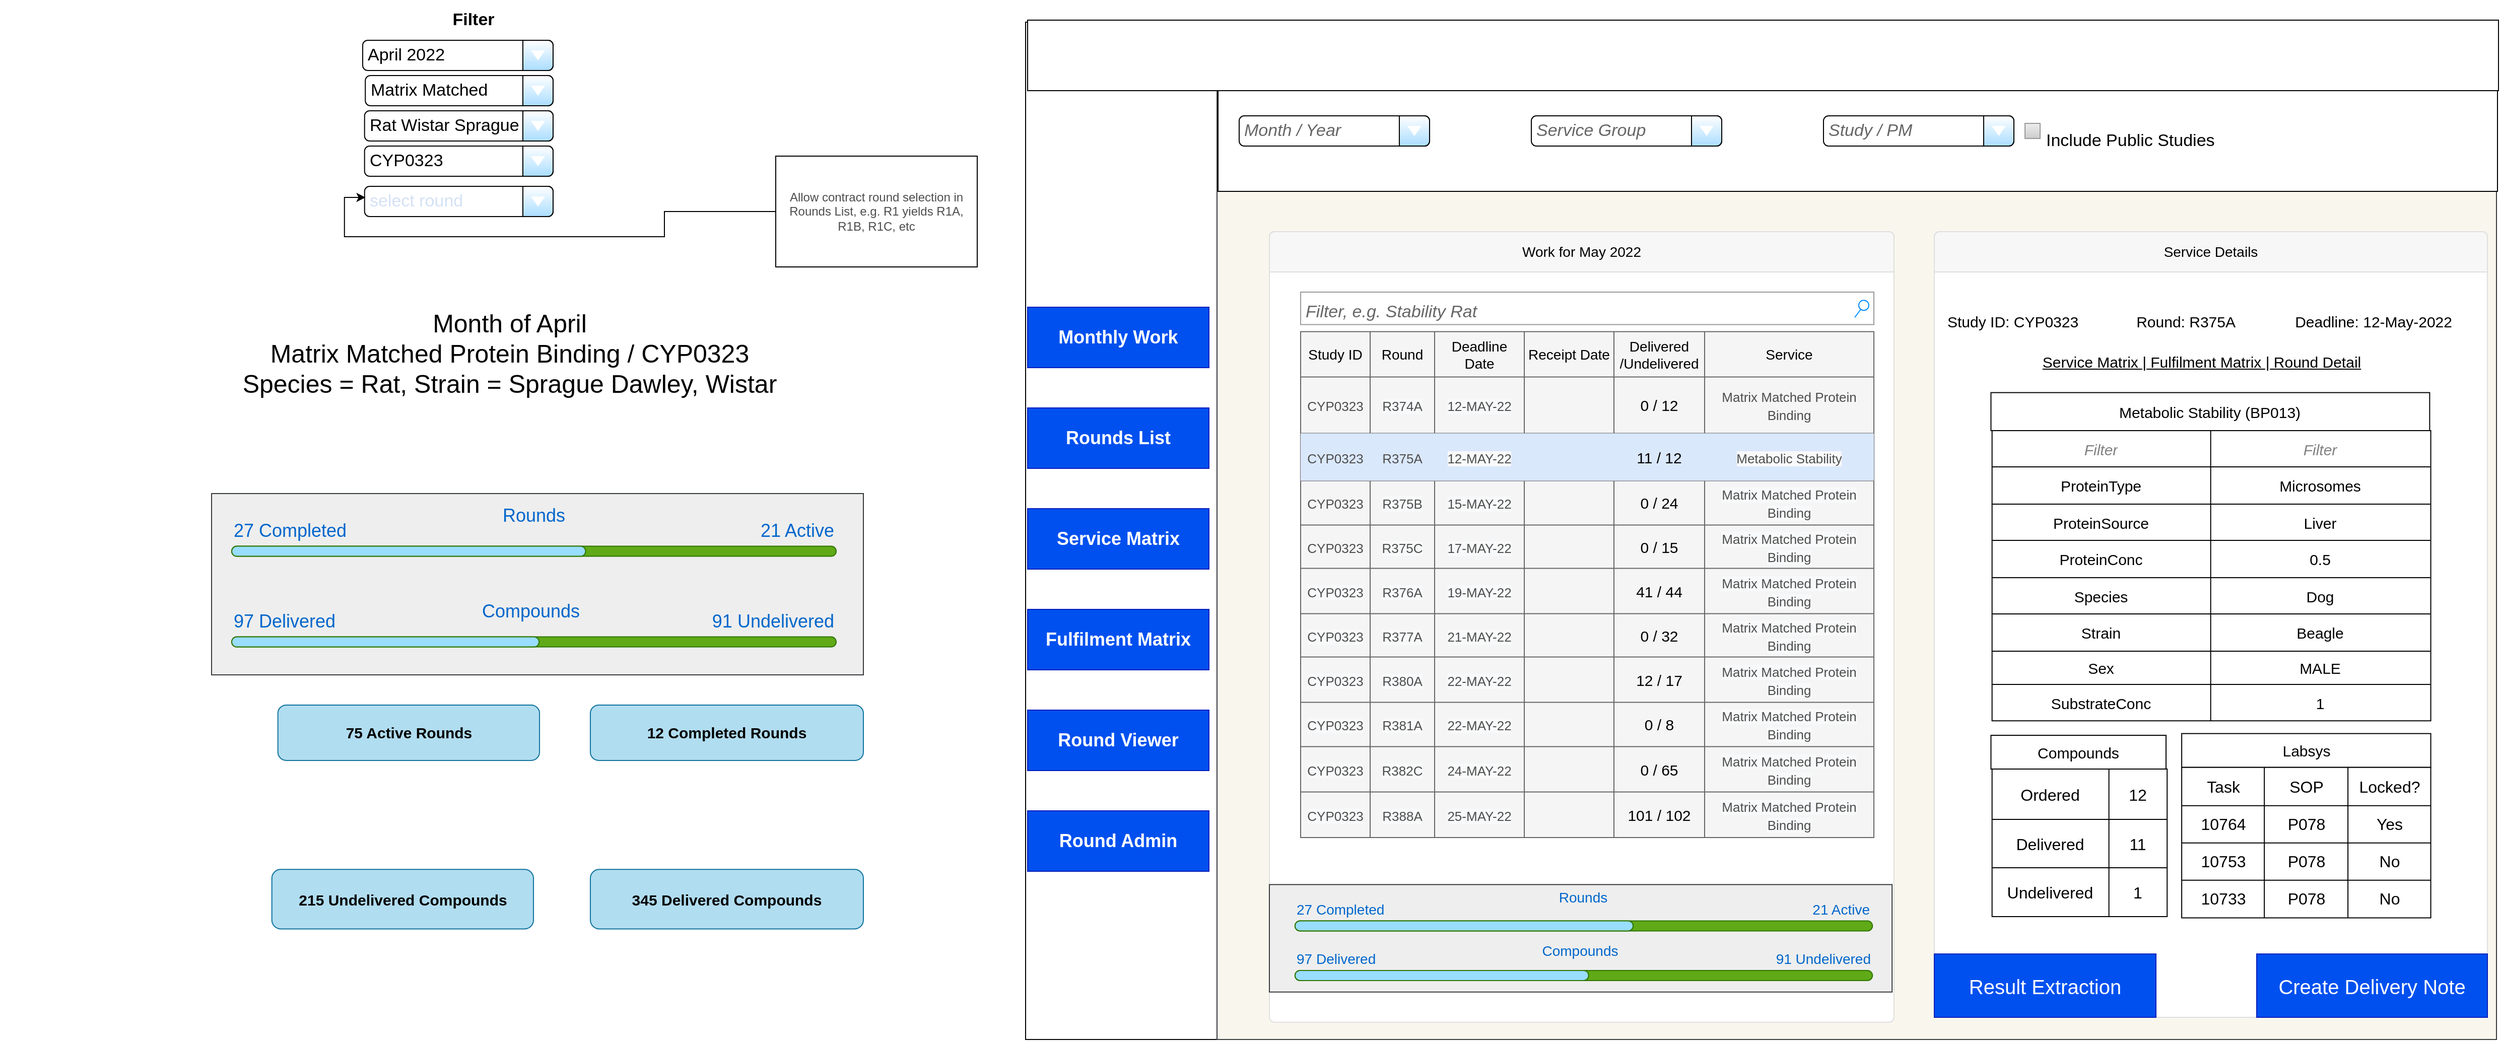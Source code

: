 <mxfile version="19.0.0" type="github">
  <diagram id="inhpslFRgeZznWk5Xytv" name="Page-1">
    <mxGraphModel dx="3204" dy="831" grid="1" gridSize="10" guides="1" tooltips="1" connect="1" arrows="1" fold="1" page="1" pageScale="1" pageWidth="827" pageHeight="1169" math="0" shadow="0">
      <root>
        <mxCell id="0" />
        <mxCell id="1" parent="0" />
        <mxCell id="4w_kfiBpFiU5m1Fu5KsI-4" value="" style="rounded=0;whiteSpace=wrap;html=1;movable=0;resizable=0;rotatable=0;deletable=0;editable=0;connectable=0;" parent="1" vertex="1">
          <mxGeometry x="38" y="22" width="1460" height="1010" as="geometry" />
        </mxCell>
        <mxCell id="4w_kfiBpFiU5m1Fu5KsI-5" value="" style="rounded=0;whiteSpace=wrap;html=1;fillColor=#f9f7ed;strokeColor=#36393d;movable=0;resizable=0;rotatable=0;deletable=0;editable=0;connectable=0;" parent="1" vertex="1">
          <mxGeometry x="228" y="22" width="1270" height="1010" as="geometry" />
        </mxCell>
        <mxCell id="LPn6OzEpzm_D3WsF3DGR-40" value="" style="html=1;shadow=0;dashed=0;shape=mxgraph.bootstrap.rrect;rSize=5;strokeColor=#DFDFDF;html=1;whiteSpace=wrap;fillColor=#FFFFFF;fontColor=#000000;rounded=0;" parent="1" vertex="1">
          <mxGeometry x="280" y="230" width="620" height="784.87" as="geometry" />
        </mxCell>
        <mxCell id="LPn6OzEpzm_D3WsF3DGR-41" value="Work for May 2022" style="html=1;shadow=0;dashed=0;shape=mxgraph.bootstrap.topButton;strokeColor=inherit;fillColor=#F7F7F7;rSize=5;perimeter=none;whiteSpace=wrap;resizeWidth=1;align=center;spacing=20;fontSize=14;rounded=0;" parent="LPn6OzEpzm_D3WsF3DGR-40" vertex="1">
          <mxGeometry width="620" height="40" relative="1" as="geometry" />
        </mxCell>
        <mxCell id="odDNTdoTcmx5lw315tLp-1" value="" style="shape=table;html=1;whiteSpace=wrap;startSize=0;container=1;collapsible=0;childLayout=tableLayout;rounded=0;labelBackgroundColor=none;fontSize=12;labelBorderColor=none;shadow=0;swimlaneLine=0;sketch=0;fillColor=#f5f5f5;fontColor=#333333;strokeColor=#666666;" parent="LPn6OzEpzm_D3WsF3DGR-40" vertex="1">
          <mxGeometry x="31" y="99.23" width="569" height="502.31" as="geometry" />
        </mxCell>
        <mxCell id="odDNTdoTcmx5lw315tLp-2" value="" style="shape=tableRow;horizontal=0;startSize=0;swimlaneHead=0;swimlaneBody=0;top=0;left=0;bottom=0;right=0;collapsible=0;dropTarget=0;fillColor=none;points=[[0,0.5],[1,0.5]];portConstraint=eastwest;rounded=0;labelBackgroundColor=none;fontSize=15;fontColor=#FFFFFF;" parent="odDNTdoTcmx5lw315tLp-1" vertex="1">
          <mxGeometry width="569" height="45" as="geometry" />
        </mxCell>
        <mxCell id="odDNTdoTcmx5lw315tLp-3" value="&lt;font color=&quot;#000000&quot; style=&quot;font-size: 14px;&quot;&gt;Study ID&lt;/font&gt;" style="shape=partialRectangle;html=1;whiteSpace=wrap;connectable=0;fillColor=none;top=0;left=0;bottom=0;right=0;overflow=hidden;rounded=0;labelBackgroundColor=none;fontSize=14;fontColor=#FFFFFF;" parent="odDNTdoTcmx5lw315tLp-2" vertex="1">
          <mxGeometry width="69" height="45" as="geometry">
            <mxRectangle width="69" height="45" as="alternateBounds" />
          </mxGeometry>
        </mxCell>
        <mxCell id="odDNTdoTcmx5lw315tLp-4" value="&lt;font color=&quot;#000000&quot; style=&quot;font-size: 14px;&quot;&gt;&lt;span style=&quot;font-size: 14px;&quot;&gt;Round&lt;/span&gt;&lt;/font&gt;" style="shape=partialRectangle;html=1;whiteSpace=wrap;connectable=0;fillColor=none;top=0;left=0;bottom=0;right=0;overflow=hidden;rounded=0;labelBackgroundColor=none;fontSize=14;fontColor=#FFFFFF;" parent="odDNTdoTcmx5lw315tLp-2" vertex="1">
          <mxGeometry x="69" width="64" height="45" as="geometry">
            <mxRectangle width="64" height="45" as="alternateBounds" />
          </mxGeometry>
        </mxCell>
        <mxCell id="odDNTdoTcmx5lw315tLp-5" value="&lt;font color=&quot;#000000&quot; style=&quot;font-size: 14px;&quot;&gt;&lt;span style=&quot;font-size: 14px;&quot;&gt;Deadline Date&lt;/span&gt;&lt;/font&gt;" style="shape=partialRectangle;html=1;whiteSpace=wrap;connectable=0;fillColor=none;top=0;left=0;bottom=0;right=0;overflow=hidden;rounded=0;labelBackgroundColor=none;fontSize=14;fontColor=#FFFFFF;" parent="odDNTdoTcmx5lw315tLp-2" vertex="1">
          <mxGeometry x="133" width="89" height="45" as="geometry">
            <mxRectangle width="89" height="45" as="alternateBounds" />
          </mxGeometry>
        </mxCell>
        <mxCell id="LPn6OzEpzm_D3WsF3DGR-208" value="Receipt Date" style="shape=partialRectangle;html=1;whiteSpace=wrap;connectable=0;fillColor=none;top=0;left=0;bottom=0;right=0;overflow=hidden;rounded=0;labelBackgroundColor=none;fontSize=14;fontColor=#000000;" parent="odDNTdoTcmx5lw315tLp-2" vertex="1">
          <mxGeometry x="222" width="89" height="45" as="geometry">
            <mxRectangle width="89" height="45" as="alternateBounds" />
          </mxGeometry>
        </mxCell>
        <mxCell id="LPn6OzEpzm_D3WsF3DGR-230" value="&lt;div&gt;Delivered&lt;/div&gt;&lt;div&gt;/Undelivered&lt;/div&gt;" style="shape=partialRectangle;html=1;whiteSpace=wrap;connectable=0;fillColor=none;top=0;left=0;bottom=0;right=0;overflow=hidden;rounded=0;labelBackgroundColor=none;fontSize=14;fontColor=#000000;" parent="odDNTdoTcmx5lw315tLp-2" vertex="1">
          <mxGeometry x="311" width="90" height="45" as="geometry">
            <mxRectangle width="90" height="45" as="alternateBounds" />
          </mxGeometry>
        </mxCell>
        <mxCell id="odDNTdoTcmx5lw315tLp-6" value="&lt;font color=&quot;#000000&quot; style=&quot;font-size: 14px;&quot;&gt;&lt;span style=&quot;font-size: 14px;&quot;&gt;Service&lt;/span&gt;&lt;/font&gt;" style="shape=partialRectangle;html=1;whiteSpace=wrap;connectable=0;fillColor=none;top=0;left=0;bottom=0;right=0;overflow=hidden;rounded=0;labelBackgroundColor=none;fontSize=14;fontColor=#FFFFFF;" parent="odDNTdoTcmx5lw315tLp-2" vertex="1">
          <mxGeometry x="401" width="168" height="45" as="geometry">
            <mxRectangle width="168" height="45" as="alternateBounds" />
          </mxGeometry>
        </mxCell>
        <mxCell id="odDNTdoTcmx5lw315tLp-7" value="" style="shape=tableRow;horizontal=0;startSize=0;swimlaneHead=0;swimlaneBody=0;top=0;left=0;bottom=0;right=0;collapsible=0;dropTarget=0;fillColor=none;points=[[0,0.5],[1,0.5]];portConstraint=eastwest;rounded=0;labelBackgroundColor=none;fontSize=15;fontColor=#FFFFFF;" parent="odDNTdoTcmx5lw315tLp-1" vertex="1">
          <mxGeometry y="45" width="569" height="56" as="geometry" />
        </mxCell>
        <mxCell id="odDNTdoTcmx5lw315tLp-8" value="&lt;span style=&quot;color: rgb(77, 77, 77); font-size: 13px;&quot;&gt;CYP0323&lt;/span&gt;" style="shape=partialRectangle;html=1;whiteSpace=wrap;connectable=0;fillColor=none;top=0;left=0;bottom=0;right=0;overflow=hidden;rounded=0;labelBackgroundColor=none;fontSize=15;fontColor=#FFFFFF;" parent="odDNTdoTcmx5lw315tLp-7" vertex="1">
          <mxGeometry width="69" height="56" as="geometry">
            <mxRectangle width="69" height="56" as="alternateBounds" />
          </mxGeometry>
        </mxCell>
        <mxCell id="odDNTdoTcmx5lw315tLp-9" value="&lt;span style=&quot;color: rgb(77, 77, 77); font-family: Helvetica; font-size: 13px; font-style: normal; font-variant-ligatures: normal; font-variant-caps: normal; font-weight: 400; letter-spacing: normal; orphans: 2; text-align: center; text-indent: 0px; text-transform: none; widows: 2; word-spacing: 0px; -webkit-text-stroke-width: 0px; background-color: rgb(248, 249, 250); text-decoration-thickness: initial; text-decoration-style: initial; text-decoration-color: initial; float: none; display: inline !important;&quot;&gt;R374A&lt;/span&gt;" style="shape=partialRectangle;html=1;whiteSpace=wrap;connectable=0;fillColor=none;top=0;left=0;bottom=0;right=0;overflow=hidden;rounded=0;labelBackgroundColor=none;fontSize=15;fontColor=#FFFFFF;" parent="odDNTdoTcmx5lw315tLp-7" vertex="1">
          <mxGeometry x="69" width="64" height="56" as="geometry">
            <mxRectangle width="64" height="56" as="alternateBounds" />
          </mxGeometry>
        </mxCell>
        <mxCell id="odDNTdoTcmx5lw315tLp-10" value="&lt;span style=&quot;color: rgb(77, 77, 77); font-family: Helvetica; font-size: 13px; font-style: normal; font-variant-ligatures: normal; font-variant-caps: normal; font-weight: 400; letter-spacing: normal; orphans: 2; text-align: center; text-indent: 0px; text-transform: none; widows: 2; word-spacing: 0px; -webkit-text-stroke-width: 0px; background-color: rgb(248, 249, 250); text-decoration-thickness: initial; text-decoration-style: initial; text-decoration-color: initial; float: none; display: inline !important;&quot;&gt;12-MAY-22&lt;/span&gt;" style="shape=partialRectangle;html=1;whiteSpace=wrap;connectable=0;fillColor=none;top=0;left=0;bottom=0;right=0;overflow=hidden;rounded=0;labelBackgroundColor=none;fontSize=15;fontColor=#FFFFFF;" parent="odDNTdoTcmx5lw315tLp-7" vertex="1">
          <mxGeometry x="133" width="89" height="56" as="geometry">
            <mxRectangle width="89" height="56" as="alternateBounds" />
          </mxGeometry>
        </mxCell>
        <mxCell id="LPn6OzEpzm_D3WsF3DGR-209" style="shape=partialRectangle;html=1;whiteSpace=wrap;connectable=0;fillColor=none;top=0;left=0;bottom=0;right=0;overflow=hidden;rounded=0;labelBackgroundColor=none;fontSize=15;fontColor=#FFFFFF;" parent="odDNTdoTcmx5lw315tLp-7" vertex="1">
          <mxGeometry x="222" width="89" height="56" as="geometry">
            <mxRectangle width="89" height="56" as="alternateBounds" />
          </mxGeometry>
        </mxCell>
        <mxCell id="LPn6OzEpzm_D3WsF3DGR-231" value="0 / 12" style="shape=partialRectangle;html=1;whiteSpace=wrap;connectable=0;fillColor=none;top=0;left=0;bottom=0;right=0;overflow=hidden;rounded=0;labelBackgroundColor=none;fontSize=15;fontColor=#000000;" parent="odDNTdoTcmx5lw315tLp-7" vertex="1">
          <mxGeometry x="311" width="90" height="56" as="geometry">
            <mxRectangle width="90" height="56" as="alternateBounds" />
          </mxGeometry>
        </mxCell>
        <mxCell id="odDNTdoTcmx5lw315tLp-11" value="&lt;span style=&quot;color: rgb(77, 77, 77); font-size: 13px;&quot;&gt;Matrix Matched Protein Binding&lt;/span&gt;" style="shape=partialRectangle;html=1;whiteSpace=wrap;connectable=0;fillColor=none;top=0;left=0;bottom=0;right=0;overflow=hidden;rounded=0;labelBackgroundColor=none;fontSize=15;fontColor=#FFFFFF;" parent="odDNTdoTcmx5lw315tLp-7" vertex="1">
          <mxGeometry x="401" width="168" height="56" as="geometry">
            <mxRectangle width="168" height="56" as="alternateBounds" />
          </mxGeometry>
        </mxCell>
        <mxCell id="odDNTdoTcmx5lw315tLp-12" value="" style="shape=tableRow;horizontal=0;startSize=0;swimlaneHead=0;swimlaneBody=0;top=0;left=0;bottom=0;right=0;collapsible=0;dropTarget=0;fillColor=none;points=[[0,0.5],[1,0.5]];portConstraint=eastwest;rounded=0;labelBackgroundColor=none;fontSize=15;fontColor=none;strokeColor=#FF3333;fontStyle=0;noLabel=1;" parent="odDNTdoTcmx5lw315tLp-1" vertex="1">
          <mxGeometry y="101" width="569" height="47" as="geometry" />
        </mxCell>
        <mxCell id="odDNTdoTcmx5lw315tLp-13" value="&lt;span style=&quot;color: rgb(77, 77, 77); font-size: 13px;&quot;&gt;CYP0323&lt;/span&gt;" style="shape=partialRectangle;html=1;whiteSpace=wrap;connectable=0;fillColor=#dae8fc;top=0;left=0;bottom=0;right=0;overflow=hidden;rounded=0;labelBackgroundColor=none;fontSize=15;fontStyle=0;strokeColor=#6c8ebf;" parent="odDNTdoTcmx5lw315tLp-12" vertex="1">
          <mxGeometry width="69" height="47" as="geometry">
            <mxRectangle width="69" height="47" as="alternateBounds" />
          </mxGeometry>
        </mxCell>
        <mxCell id="odDNTdoTcmx5lw315tLp-14" value="&lt;span style=&quot;color: rgb(77, 77, 77); font-size: 13px;&quot;&gt;R375A&lt;/span&gt;" style="shape=partialRectangle;html=1;whiteSpace=wrap;connectable=0;fillColor=#dae8fc;top=0;left=0;bottom=0;right=0;overflow=hidden;rounded=0;labelBackgroundColor=none;fontSize=15;fontStyle=0;strokeColor=#6c8ebf;" parent="odDNTdoTcmx5lw315tLp-12" vertex="1">
          <mxGeometry x="69" width="64" height="47" as="geometry">
            <mxRectangle width="64" height="47" as="alternateBounds" />
          </mxGeometry>
        </mxCell>
        <mxCell id="odDNTdoTcmx5lw315tLp-15" value="&lt;span style=&quot;color: rgb(77, 77, 77); font-family: Helvetica; font-size: 13px; font-style: normal; font-variant-ligatures: normal; font-variant-caps: normal; letter-spacing: normal; text-align: center; text-indent: 0px; text-transform: none; word-spacing: 0px; -webkit-text-stroke-width: 0px; background-color: rgb(248, 249, 250); text-decoration-thickness: initial; text-decoration-style: initial; text-decoration-color: initial; float: none; display: inline !important;&quot;&gt;12-MAY-22&lt;/span&gt;" style="shape=partialRectangle;html=1;whiteSpace=wrap;connectable=0;fillColor=#dae8fc;top=0;left=0;bottom=0;right=0;overflow=hidden;rounded=0;labelBackgroundColor=none;fontSize=15;fontStyle=0;strokeColor=#6c8ebf;" parent="odDNTdoTcmx5lw315tLp-12" vertex="1">
          <mxGeometry x="133" width="89" height="47" as="geometry">
            <mxRectangle width="89" height="47" as="alternateBounds" />
          </mxGeometry>
        </mxCell>
        <mxCell id="LPn6OzEpzm_D3WsF3DGR-210" style="shape=partialRectangle;html=1;whiteSpace=wrap;connectable=0;fillColor=#dae8fc;top=0;left=0;bottom=0;right=0;overflow=hidden;rounded=0;labelBackgroundColor=none;fontSize=15;fontStyle=0;strokeColor=#6c8ebf;" parent="odDNTdoTcmx5lw315tLp-12" vertex="1">
          <mxGeometry x="222" width="89" height="47" as="geometry">
            <mxRectangle width="89" height="47" as="alternateBounds" />
          </mxGeometry>
        </mxCell>
        <mxCell id="LPn6OzEpzm_D3WsF3DGR-232" value="11 / 12" style="shape=partialRectangle;html=1;whiteSpace=wrap;connectable=0;fillColor=#dae8fc;top=0;left=0;bottom=0;right=0;overflow=hidden;rounded=0;labelBackgroundColor=none;fontSize=15;fontStyle=0;strokeColor=#6c8ebf;fontColor=#000000;" parent="odDNTdoTcmx5lw315tLp-12" vertex="1">
          <mxGeometry x="311" width="90" height="47" as="geometry">
            <mxRectangle width="90" height="47" as="alternateBounds" />
          </mxGeometry>
        </mxCell>
        <mxCell id="odDNTdoTcmx5lw315tLp-16" value="&lt;div&gt;&lt;span style=&quot;color: rgb(77, 77, 77); font-family: Helvetica; font-size: 13px; font-style: normal; font-variant-ligatures: normal; font-variant-caps: normal; letter-spacing: normal; text-align: center; text-indent: 0px; text-transform: none; word-spacing: 0px; -webkit-text-stroke-width: 0px; background-color: rgb(248, 249, 250); text-decoration-thickness: initial; text-decoration-style: initial; text-decoration-color: initial; float: none; display: inline !important;&quot;&gt;Metabolic Stability&lt;/span&gt;&lt;/div&gt;&lt;div&gt;&lt;span style=&quot;color: rgb(77, 77, 77); font-family: Helvetica; font-size: 13px; font-style: normal; font-variant-ligatures: normal; font-variant-caps: normal; letter-spacing: normal; text-align: center; text-indent: 0px; text-transform: none; word-spacing: 0px; -webkit-text-stroke-width: 0px; background-color: rgb(248, 249, 250); text-decoration-thickness: initial; text-decoration-style: initial; text-decoration-color: initial; float: none; display: inline !important;&quot;&gt;&lt;/span&gt;&lt;/div&gt;" style="shape=partialRectangle;html=1;whiteSpace=wrap;connectable=0;fillColor=#dae8fc;top=0;left=0;bottom=0;right=0;overflow=hidden;rounded=0;labelBackgroundColor=none;fontSize=15;fontStyle=0;strokeColor=#6c8ebf;" parent="odDNTdoTcmx5lw315tLp-12" vertex="1">
          <mxGeometry x="401" width="168" height="47" as="geometry">
            <mxRectangle width="168" height="47" as="alternateBounds" />
          </mxGeometry>
        </mxCell>
        <mxCell id="odDNTdoTcmx5lw315tLp-17" value="" style="shape=tableRow;horizontal=0;startSize=0;swimlaneHead=0;swimlaneBody=0;top=0;left=0;bottom=0;right=0;collapsible=0;dropTarget=0;fillColor=none;points=[[0,0.5],[1,0.5]];portConstraint=eastwest;rounded=0;labelBackgroundColor=none;fontSize=15;fontColor=#FFFFFF;" parent="odDNTdoTcmx5lw315tLp-1" vertex="1">
          <mxGeometry y="148" width="569" height="44" as="geometry" />
        </mxCell>
        <mxCell id="odDNTdoTcmx5lw315tLp-18" value="&lt;span style=&quot;color: rgb(77, 77, 77); font-size: 13px;&quot;&gt;CYP0323&lt;/span&gt;" style="shape=partialRectangle;html=1;whiteSpace=wrap;connectable=0;fillColor=none;top=0;left=0;bottom=0;right=0;overflow=hidden;rounded=0;labelBackgroundColor=none;fontSize=15;fontColor=#FFFFFF;" parent="odDNTdoTcmx5lw315tLp-17" vertex="1">
          <mxGeometry width="69" height="44" as="geometry">
            <mxRectangle width="69" height="44" as="alternateBounds" />
          </mxGeometry>
        </mxCell>
        <mxCell id="odDNTdoTcmx5lw315tLp-19" value="&lt;span style=&quot;color: rgb(77, 77, 77); font-family: Helvetica; font-size: 13px; font-style: normal; font-variant-ligatures: normal; font-variant-caps: normal; font-weight: 400; letter-spacing: normal; orphans: 2; text-align: center; text-indent: 0px; text-transform: none; widows: 2; word-spacing: 0px; -webkit-text-stroke-width: 0px; background-color: rgb(248, 249, 250); text-decoration-thickness: initial; text-decoration-style: initial; text-decoration-color: initial; float: none; display: inline !important;&quot;&gt;R375B&lt;/span&gt;" style="shape=partialRectangle;html=1;whiteSpace=wrap;connectable=0;fillColor=none;top=0;left=0;bottom=0;right=0;overflow=hidden;rounded=0;labelBackgroundColor=none;fontSize=15;fontColor=#FFFFFF;" parent="odDNTdoTcmx5lw315tLp-17" vertex="1">
          <mxGeometry x="69" width="64" height="44" as="geometry">
            <mxRectangle width="64" height="44" as="alternateBounds" />
          </mxGeometry>
        </mxCell>
        <mxCell id="odDNTdoTcmx5lw315tLp-20" value="&lt;span style=&quot;color: rgb(77, 77, 77); font-family: Helvetica; font-size: 13px; font-style: normal; font-variant-ligatures: normal; font-variant-caps: normal; font-weight: 400; letter-spacing: normal; orphans: 2; text-align: center; text-indent: 0px; text-transform: none; widows: 2; word-spacing: 0px; -webkit-text-stroke-width: 0px; background-color: rgb(248, 249, 250); text-decoration-thickness: initial; text-decoration-style: initial; text-decoration-color: initial; float: none; display: inline !important;&quot;&gt;15-MAY-22&lt;/span&gt;" style="shape=partialRectangle;html=1;whiteSpace=wrap;connectable=0;fillColor=none;top=0;left=0;bottom=0;right=0;overflow=hidden;pointerEvents=1;rounded=0;labelBackgroundColor=none;fontSize=15;fontColor=#FFFFFF;" parent="odDNTdoTcmx5lw315tLp-17" vertex="1">
          <mxGeometry x="133" width="89" height="44" as="geometry">
            <mxRectangle width="89" height="44" as="alternateBounds" />
          </mxGeometry>
        </mxCell>
        <mxCell id="LPn6OzEpzm_D3WsF3DGR-211" style="shape=partialRectangle;html=1;whiteSpace=wrap;connectable=0;fillColor=none;top=0;left=0;bottom=0;right=0;overflow=hidden;pointerEvents=1;rounded=0;labelBackgroundColor=none;fontSize=15;fontColor=#FFFFFF;" parent="odDNTdoTcmx5lw315tLp-17" vertex="1">
          <mxGeometry x="222" width="89" height="44" as="geometry">
            <mxRectangle width="89" height="44" as="alternateBounds" />
          </mxGeometry>
        </mxCell>
        <mxCell id="LPn6OzEpzm_D3WsF3DGR-233" value="0 / 24" style="shape=partialRectangle;html=1;whiteSpace=wrap;connectable=0;fillColor=none;top=0;left=0;bottom=0;right=0;overflow=hidden;pointerEvents=1;rounded=0;labelBackgroundColor=none;fontSize=15;fontColor=#000000;" parent="odDNTdoTcmx5lw315tLp-17" vertex="1">
          <mxGeometry x="311" width="90" height="44" as="geometry">
            <mxRectangle width="90" height="44" as="alternateBounds" />
          </mxGeometry>
        </mxCell>
        <mxCell id="odDNTdoTcmx5lw315tLp-21" value="&lt;span style=&quot;color: rgb(77, 77, 77); font-family: Helvetica; font-size: 13px; font-style: normal; font-variant-ligatures: normal; font-variant-caps: normal; font-weight: 400; letter-spacing: normal; orphans: 2; text-align: center; text-indent: 0px; text-transform: none; widows: 2; word-spacing: 0px; -webkit-text-stroke-width: 0px; background-color: rgb(248, 249, 250); text-decoration-thickness: initial; text-decoration-style: initial; text-decoration-color: initial; float: none; display: inline !important;&quot;&gt;Matrix Matched Protein Binding&lt;/span&gt;" style="shape=partialRectangle;html=1;whiteSpace=wrap;connectable=0;fillColor=none;top=0;left=0;bottom=0;right=0;overflow=hidden;pointerEvents=1;rounded=0;labelBackgroundColor=none;fontSize=15;fontColor=#FFFFFF;" parent="odDNTdoTcmx5lw315tLp-17" vertex="1">
          <mxGeometry x="401" width="168" height="44" as="geometry">
            <mxRectangle width="168" height="44" as="alternateBounds" />
          </mxGeometry>
        </mxCell>
        <mxCell id="odDNTdoTcmx5lw315tLp-22" value="" style="shape=tableRow;horizontal=0;startSize=0;swimlaneHead=0;swimlaneBody=0;top=0;left=0;bottom=0;right=0;collapsible=0;dropTarget=0;fillColor=none;points=[[0,0.5],[1,0.5]];portConstraint=eastwest;rounded=0;labelBackgroundColor=none;fontSize=15;fontColor=#FFFFFF;" parent="odDNTdoTcmx5lw315tLp-1" vertex="1">
          <mxGeometry y="192" width="569" height="43" as="geometry" />
        </mxCell>
        <mxCell id="odDNTdoTcmx5lw315tLp-23" value="&lt;span style=&quot;color: rgb(77, 77, 77); font-size: 13px;&quot;&gt;CYP0323&lt;/span&gt;" style="shape=partialRectangle;html=1;whiteSpace=wrap;connectable=0;fillColor=none;top=0;left=0;bottom=0;right=0;overflow=hidden;rounded=0;labelBackgroundColor=none;fontSize=15;fontColor=#FFFFFF;" parent="odDNTdoTcmx5lw315tLp-22" vertex="1">
          <mxGeometry width="69" height="43" as="geometry">
            <mxRectangle width="69" height="43" as="alternateBounds" />
          </mxGeometry>
        </mxCell>
        <mxCell id="odDNTdoTcmx5lw315tLp-24" value="&lt;span style=&quot;color: rgb(77, 77, 77); font-family: Helvetica; font-size: 13px; font-style: normal; font-variant-ligatures: normal; font-variant-caps: normal; font-weight: 400; letter-spacing: normal; orphans: 2; text-align: center; text-indent: 0px; text-transform: none; widows: 2; word-spacing: 0px; -webkit-text-stroke-width: 0px; background-color: rgb(248, 249, 250); text-decoration-thickness: initial; text-decoration-style: initial; text-decoration-color: initial; float: none; display: inline !important;&quot;&gt;R375C&lt;/span&gt;" style="shape=partialRectangle;html=1;whiteSpace=wrap;connectable=0;fillColor=none;top=0;left=0;bottom=0;right=0;overflow=hidden;rounded=0;labelBackgroundColor=none;fontSize=15;fontColor=#FFFFFF;" parent="odDNTdoTcmx5lw315tLp-22" vertex="1">
          <mxGeometry x="69" width="64" height="43" as="geometry">
            <mxRectangle width="64" height="43" as="alternateBounds" />
          </mxGeometry>
        </mxCell>
        <mxCell id="odDNTdoTcmx5lw315tLp-25" value="&lt;span style=&quot;color: rgb(77, 77, 77); font-family: Helvetica; font-size: 13px; font-style: normal; font-variant-ligatures: normal; font-variant-caps: normal; font-weight: 400; letter-spacing: normal; orphans: 2; text-align: center; text-indent: 0px; text-transform: none; widows: 2; word-spacing: 0px; -webkit-text-stroke-width: 0px; background-color: rgb(248, 249, 250); text-decoration-thickness: initial; text-decoration-style: initial; text-decoration-color: initial; float: none; display: inline !important;&quot;&gt;17-MAY-22&lt;/span&gt;" style="shape=partialRectangle;html=1;whiteSpace=wrap;connectable=0;fillColor=none;top=0;left=0;bottom=0;right=0;overflow=hidden;pointerEvents=1;rounded=0;labelBackgroundColor=none;fontSize=15;fontColor=#FFFFFF;" parent="odDNTdoTcmx5lw315tLp-22" vertex="1">
          <mxGeometry x="133" width="89" height="43" as="geometry">
            <mxRectangle width="89" height="43" as="alternateBounds" />
          </mxGeometry>
        </mxCell>
        <mxCell id="LPn6OzEpzm_D3WsF3DGR-212" style="shape=partialRectangle;html=1;whiteSpace=wrap;connectable=0;fillColor=none;top=0;left=0;bottom=0;right=0;overflow=hidden;pointerEvents=1;rounded=0;labelBackgroundColor=none;fontSize=15;fontColor=#FFFFFF;" parent="odDNTdoTcmx5lw315tLp-22" vertex="1">
          <mxGeometry x="222" width="89" height="43" as="geometry">
            <mxRectangle width="89" height="43" as="alternateBounds" />
          </mxGeometry>
        </mxCell>
        <mxCell id="LPn6OzEpzm_D3WsF3DGR-234" value="0 / 15" style="shape=partialRectangle;html=1;whiteSpace=wrap;connectable=0;fillColor=none;top=0;left=0;bottom=0;right=0;overflow=hidden;pointerEvents=1;rounded=0;labelBackgroundColor=none;fontSize=15;fontColor=#000000;" parent="odDNTdoTcmx5lw315tLp-22" vertex="1">
          <mxGeometry x="311" width="90" height="43" as="geometry">
            <mxRectangle width="90" height="43" as="alternateBounds" />
          </mxGeometry>
        </mxCell>
        <mxCell id="odDNTdoTcmx5lw315tLp-26" value="&lt;span style=&quot;color: rgb(77, 77, 77); font-family: Helvetica; font-size: 13px; font-style: normal; font-variant-ligatures: normal; font-variant-caps: normal; font-weight: 400; letter-spacing: normal; orphans: 2; text-align: center; text-indent: 0px; text-transform: none; widows: 2; word-spacing: 0px; -webkit-text-stroke-width: 0px; background-color: rgb(248, 249, 250); text-decoration-thickness: initial; text-decoration-style: initial; text-decoration-color: initial; float: none; display: inline !important;&quot;&gt;Matrix Matched Protein Binding&lt;/span&gt;" style="shape=partialRectangle;html=1;whiteSpace=wrap;connectable=0;fillColor=none;top=0;left=0;bottom=0;right=0;overflow=hidden;pointerEvents=1;rounded=0;labelBackgroundColor=none;fontSize=15;fontColor=#FFFFFF;" parent="odDNTdoTcmx5lw315tLp-22" vertex="1">
          <mxGeometry x="401" width="168" height="43" as="geometry">
            <mxRectangle width="168" height="43" as="alternateBounds" />
          </mxGeometry>
        </mxCell>
        <mxCell id="4w_kfiBpFiU5m1Fu5KsI-6" style="shape=tableRow;horizontal=0;startSize=0;swimlaneHead=0;swimlaneBody=0;top=0;left=0;bottom=0;right=0;collapsible=0;dropTarget=0;fillColor=none;points=[[0,0.5],[1,0.5]];portConstraint=eastwest;rounded=0;labelBackgroundColor=none;fontSize=15;fontColor=#FFFFFF;" parent="odDNTdoTcmx5lw315tLp-1" vertex="1">
          <mxGeometry y="235" width="569" height="45" as="geometry" />
        </mxCell>
        <mxCell id="4w_kfiBpFiU5m1Fu5KsI-7" value="&lt;span style=&quot;color: rgb(77, 77, 77); font-family: Helvetica; font-size: 13px; font-style: normal; font-variant-ligatures: normal; font-variant-caps: normal; font-weight: 400; letter-spacing: normal; orphans: 2; text-align: center; text-indent: 0px; text-transform: none; widows: 2; word-spacing: 0px; -webkit-text-stroke-width: 0px; background-color: rgb(248, 249, 250); text-decoration-thickness: initial; text-decoration-style: initial; text-decoration-color: initial; float: none; display: inline !important;&quot;&gt;CYP0323&lt;/span&gt;" style="shape=partialRectangle;html=1;whiteSpace=wrap;connectable=0;fillColor=none;top=0;left=0;bottom=0;right=0;overflow=hidden;rounded=0;labelBackgroundColor=none;fontSize=15;fontColor=#FFFFFF;" parent="4w_kfiBpFiU5m1Fu5KsI-6" vertex="1">
          <mxGeometry width="69" height="45" as="geometry">
            <mxRectangle width="69" height="45" as="alternateBounds" />
          </mxGeometry>
        </mxCell>
        <mxCell id="4w_kfiBpFiU5m1Fu5KsI-8" value="&lt;span style=&quot;color: rgb(77, 77, 77); font-family: Helvetica; font-size: 13px; font-style: normal; font-variant-ligatures: normal; font-variant-caps: normal; font-weight: 400; letter-spacing: normal; orphans: 2; text-align: center; text-indent: 0px; text-transform: none; widows: 2; word-spacing: 0px; -webkit-text-stroke-width: 0px; background-color: rgb(248, 249, 250); text-decoration-thickness: initial; text-decoration-style: initial; text-decoration-color: initial; float: none; display: inline !important;&quot;&gt;R376A&lt;/span&gt;" style="shape=partialRectangle;html=1;whiteSpace=wrap;connectable=0;fillColor=none;top=0;left=0;bottom=0;right=0;overflow=hidden;rounded=0;labelBackgroundColor=none;fontSize=15;fontColor=#FFFFFF;" parent="4w_kfiBpFiU5m1Fu5KsI-6" vertex="1">
          <mxGeometry x="69" width="64" height="45" as="geometry">
            <mxRectangle width="64" height="45" as="alternateBounds" />
          </mxGeometry>
        </mxCell>
        <mxCell id="4w_kfiBpFiU5m1Fu5KsI-9" value="&lt;span style=&quot;color: rgb(77, 77, 77); font-family: Helvetica; font-size: 13px; font-style: normal; font-variant-ligatures: normal; font-variant-caps: normal; font-weight: 400; letter-spacing: normal; orphans: 2; text-align: center; text-indent: 0px; text-transform: none; widows: 2; word-spacing: 0px; -webkit-text-stroke-width: 0px; background-color: rgb(248, 249, 250); text-decoration-thickness: initial; text-decoration-style: initial; text-decoration-color: initial; float: none; display: inline !important;&quot;&gt;19-MAY-22&lt;/span&gt;" style="shape=partialRectangle;html=1;whiteSpace=wrap;connectable=0;fillColor=none;top=0;left=0;bottom=0;right=0;overflow=hidden;pointerEvents=1;rounded=0;labelBackgroundColor=none;fontSize=15;fontColor=#FFFFFF;" parent="4w_kfiBpFiU5m1Fu5KsI-6" vertex="1">
          <mxGeometry x="133" width="89" height="45" as="geometry">
            <mxRectangle width="89" height="45" as="alternateBounds" />
          </mxGeometry>
        </mxCell>
        <mxCell id="LPn6OzEpzm_D3WsF3DGR-213" style="shape=partialRectangle;html=1;whiteSpace=wrap;connectable=0;fillColor=none;top=0;left=0;bottom=0;right=0;overflow=hidden;pointerEvents=1;rounded=0;labelBackgroundColor=none;fontSize=15;fontColor=#FFFFFF;" parent="4w_kfiBpFiU5m1Fu5KsI-6" vertex="1">
          <mxGeometry x="222" width="89" height="45" as="geometry">
            <mxRectangle width="89" height="45" as="alternateBounds" />
          </mxGeometry>
        </mxCell>
        <mxCell id="LPn6OzEpzm_D3WsF3DGR-235" value="41 / 44" style="shape=partialRectangle;html=1;whiteSpace=wrap;connectable=0;fillColor=none;top=0;left=0;bottom=0;right=0;overflow=hidden;pointerEvents=1;rounded=0;labelBackgroundColor=none;fontSize=15;fontColor=#000000;" parent="4w_kfiBpFiU5m1Fu5KsI-6" vertex="1">
          <mxGeometry x="311" width="90" height="45" as="geometry">
            <mxRectangle width="90" height="45" as="alternateBounds" />
          </mxGeometry>
        </mxCell>
        <mxCell id="4w_kfiBpFiU5m1Fu5KsI-10" value="&lt;span style=&quot;color: rgb(77, 77, 77); font-family: Helvetica; font-size: 13px; font-style: normal; font-variant-ligatures: normal; font-variant-caps: normal; font-weight: 400; letter-spacing: normal; orphans: 2; text-align: center; text-indent: 0px; text-transform: none; widows: 2; word-spacing: 0px; -webkit-text-stroke-width: 0px; background-color: rgb(248, 249, 250); text-decoration-thickness: initial; text-decoration-style: initial; text-decoration-color: initial; float: none; display: inline !important;&quot;&gt;Matrix Matched Protein Binding&lt;/span&gt;" style="shape=partialRectangle;html=1;whiteSpace=wrap;connectable=0;fillColor=none;top=0;left=0;bottom=0;right=0;overflow=hidden;pointerEvents=1;rounded=0;labelBackgroundColor=none;fontSize=15;fontColor=#FFFFFF;" parent="4w_kfiBpFiU5m1Fu5KsI-6" vertex="1">
          <mxGeometry x="401" width="168" height="45" as="geometry">
            <mxRectangle width="168" height="45" as="alternateBounds" />
          </mxGeometry>
        </mxCell>
        <mxCell id="4w_kfiBpFiU5m1Fu5KsI-13" style="shape=tableRow;horizontal=0;startSize=0;swimlaneHead=0;swimlaneBody=0;top=0;left=0;bottom=0;right=0;collapsible=0;dropTarget=0;fillColor=none;points=[[0,0.5],[1,0.5]];portConstraint=eastwest;rounded=0;labelBackgroundColor=none;fontSize=15;fontColor=#FFFFFF;" parent="odDNTdoTcmx5lw315tLp-1" vertex="1">
          <mxGeometry y="280" width="569" height="43" as="geometry" />
        </mxCell>
        <mxCell id="4w_kfiBpFiU5m1Fu5KsI-14" value="&lt;span style=&quot;color: rgb(77, 77, 77); font-family: Helvetica; font-size: 13px; font-style: normal; font-variant-ligatures: normal; font-variant-caps: normal; font-weight: 400; letter-spacing: normal; orphans: 2; text-align: center; text-indent: 0px; text-transform: none; widows: 2; word-spacing: 0px; -webkit-text-stroke-width: 0px; background-color: rgb(248, 249, 250); text-decoration-thickness: initial; text-decoration-style: initial; text-decoration-color: initial; float: none; display: inline !important;&quot;&gt;CYP0323&lt;/span&gt;" style="shape=partialRectangle;html=1;whiteSpace=wrap;connectable=0;fillColor=none;top=0;left=0;bottom=0;right=0;overflow=hidden;rounded=0;labelBackgroundColor=none;fontSize=15;fontColor=#FFFFFF;" parent="4w_kfiBpFiU5m1Fu5KsI-13" vertex="1">
          <mxGeometry width="69" height="43" as="geometry">
            <mxRectangle width="69" height="43" as="alternateBounds" />
          </mxGeometry>
        </mxCell>
        <mxCell id="4w_kfiBpFiU5m1Fu5KsI-15" value="&lt;span style=&quot;color: rgb(77, 77, 77); font-family: Helvetica; font-size: 13px; font-style: normal; font-variant-ligatures: normal; font-variant-caps: normal; font-weight: 400; letter-spacing: normal; orphans: 2; text-align: center; text-indent: 0px; text-transform: none; widows: 2; word-spacing: 0px; -webkit-text-stroke-width: 0px; background-color: rgb(248, 249, 250); text-decoration-thickness: initial; text-decoration-style: initial; text-decoration-color: initial; float: none; display: inline !important;&quot;&gt;R377A&lt;/span&gt;" style="shape=partialRectangle;html=1;whiteSpace=wrap;connectable=0;fillColor=none;top=0;left=0;bottom=0;right=0;overflow=hidden;rounded=0;labelBackgroundColor=none;fontSize=15;fontColor=#FFFFFF;" parent="4w_kfiBpFiU5m1Fu5KsI-13" vertex="1">
          <mxGeometry x="69" width="64" height="43" as="geometry">
            <mxRectangle width="64" height="43" as="alternateBounds" />
          </mxGeometry>
        </mxCell>
        <mxCell id="4w_kfiBpFiU5m1Fu5KsI-16" value="&lt;span style=&quot;color: rgb(77, 77, 77); font-family: Helvetica; font-size: 13px; font-style: normal; font-variant-ligatures: normal; font-variant-caps: normal; font-weight: 400; letter-spacing: normal; orphans: 2; text-align: center; text-indent: 0px; text-transform: none; widows: 2; word-spacing: 0px; -webkit-text-stroke-width: 0px; background-color: rgb(248, 249, 250); text-decoration-thickness: initial; text-decoration-style: initial; text-decoration-color: initial; float: none; display: inline !important;&quot;&gt;21-MAY-22&lt;/span&gt;" style="shape=partialRectangle;html=1;whiteSpace=wrap;connectable=0;fillColor=none;top=0;left=0;bottom=0;right=0;overflow=hidden;pointerEvents=1;rounded=0;labelBackgroundColor=none;fontSize=15;fontColor=#FFFFFF;" parent="4w_kfiBpFiU5m1Fu5KsI-13" vertex="1">
          <mxGeometry x="133" width="89" height="43" as="geometry">
            <mxRectangle width="89" height="43" as="alternateBounds" />
          </mxGeometry>
        </mxCell>
        <mxCell id="LPn6OzEpzm_D3WsF3DGR-214" style="shape=partialRectangle;html=1;whiteSpace=wrap;connectable=0;fillColor=none;top=0;left=0;bottom=0;right=0;overflow=hidden;pointerEvents=1;rounded=0;labelBackgroundColor=none;fontSize=15;fontColor=#FFFFFF;" parent="4w_kfiBpFiU5m1Fu5KsI-13" vertex="1">
          <mxGeometry x="222" width="89" height="43" as="geometry">
            <mxRectangle width="89" height="43" as="alternateBounds" />
          </mxGeometry>
        </mxCell>
        <mxCell id="LPn6OzEpzm_D3WsF3DGR-236" value="0 / 32" style="shape=partialRectangle;html=1;whiteSpace=wrap;connectable=0;fillColor=none;top=0;left=0;bottom=0;right=0;overflow=hidden;pointerEvents=1;rounded=0;labelBackgroundColor=none;fontSize=15;fontColor=#000000;" parent="4w_kfiBpFiU5m1Fu5KsI-13" vertex="1">
          <mxGeometry x="311" width="90" height="43" as="geometry">
            <mxRectangle width="90" height="43" as="alternateBounds" />
          </mxGeometry>
        </mxCell>
        <mxCell id="4w_kfiBpFiU5m1Fu5KsI-17" value="&lt;span style=&quot;color: rgb(77, 77, 77); font-family: Helvetica; font-size: 13px; font-style: normal; font-variant-ligatures: normal; font-variant-caps: normal; font-weight: 400; letter-spacing: normal; orphans: 2; text-align: center; text-indent: 0px; text-transform: none; widows: 2; word-spacing: 0px; -webkit-text-stroke-width: 0px; background-color: rgb(248, 249, 250); text-decoration-thickness: initial; text-decoration-style: initial; text-decoration-color: initial; float: none; display: inline !important;&quot;&gt;Matrix Matched Protein Binding&lt;/span&gt;" style="shape=partialRectangle;html=1;whiteSpace=wrap;connectable=0;fillColor=none;top=0;left=0;bottom=0;right=0;overflow=hidden;pointerEvents=1;rounded=0;labelBackgroundColor=none;fontSize=15;fontColor=#FFFFFF;" parent="4w_kfiBpFiU5m1Fu5KsI-13" vertex="1">
          <mxGeometry x="401" width="168" height="43" as="geometry">
            <mxRectangle width="168" height="43" as="alternateBounds" />
          </mxGeometry>
        </mxCell>
        <mxCell id="4w_kfiBpFiU5m1Fu5KsI-20" style="shape=tableRow;horizontal=0;startSize=0;swimlaneHead=0;swimlaneBody=0;top=0;left=0;bottom=0;right=0;collapsible=0;dropTarget=0;fillColor=none;points=[[0,0.5],[1,0.5]];portConstraint=eastwest;rounded=0;labelBackgroundColor=none;fontSize=15;fontColor=#FFFFFF;" parent="odDNTdoTcmx5lw315tLp-1" vertex="1">
          <mxGeometry y="323" width="569" height="45" as="geometry" />
        </mxCell>
        <mxCell id="4w_kfiBpFiU5m1Fu5KsI-21" value="&lt;span style=&quot;color: rgb(77, 77, 77); font-family: Helvetica; font-size: 13px; font-style: normal; font-variant-ligatures: normal; font-variant-caps: normal; font-weight: 400; letter-spacing: normal; orphans: 2; text-align: center; text-indent: 0px; text-transform: none; widows: 2; word-spacing: 0px; -webkit-text-stroke-width: 0px; background-color: rgb(248, 249, 250); text-decoration-thickness: initial; text-decoration-style: initial; text-decoration-color: initial; float: none; display: inline !important;&quot;&gt;CYP0323&lt;/span&gt;" style="shape=partialRectangle;html=1;whiteSpace=wrap;connectable=0;fillColor=none;top=0;left=0;bottom=0;right=0;overflow=hidden;rounded=0;labelBackgroundColor=none;fontSize=15;fontColor=#FFFFFF;" parent="4w_kfiBpFiU5m1Fu5KsI-20" vertex="1">
          <mxGeometry width="69" height="45" as="geometry">
            <mxRectangle width="69" height="45" as="alternateBounds" />
          </mxGeometry>
        </mxCell>
        <mxCell id="4w_kfiBpFiU5m1Fu5KsI-22" value="&lt;span style=&quot;color: rgb(77, 77, 77); font-family: Helvetica; font-size: 13px; font-style: normal; font-variant-ligatures: normal; font-variant-caps: normal; font-weight: 400; letter-spacing: normal; orphans: 2; text-align: center; text-indent: 0px; text-transform: none; widows: 2; word-spacing: 0px; -webkit-text-stroke-width: 0px; background-color: rgb(248, 249, 250); text-decoration-thickness: initial; text-decoration-style: initial; text-decoration-color: initial; float: none; display: inline !important;&quot;&gt;R380A&lt;/span&gt;" style="shape=partialRectangle;html=1;whiteSpace=wrap;connectable=0;fillColor=none;top=0;left=0;bottom=0;right=0;overflow=hidden;rounded=0;labelBackgroundColor=none;fontSize=15;fontColor=#FFFFFF;" parent="4w_kfiBpFiU5m1Fu5KsI-20" vertex="1">
          <mxGeometry x="69" width="64" height="45" as="geometry">
            <mxRectangle width="64" height="45" as="alternateBounds" />
          </mxGeometry>
        </mxCell>
        <mxCell id="4w_kfiBpFiU5m1Fu5KsI-23" value="&lt;span style=&quot;color: rgb(77, 77, 77); font-family: Helvetica; font-size: 13px; font-style: normal; font-variant-ligatures: normal; font-variant-caps: normal; font-weight: 400; letter-spacing: normal; orphans: 2; text-align: center; text-indent: 0px; text-transform: none; widows: 2; word-spacing: 0px; -webkit-text-stroke-width: 0px; background-color: rgb(248, 249, 250); text-decoration-thickness: initial; text-decoration-style: initial; text-decoration-color: initial; float: none; display: inline !important;&quot;&gt;22-MAY-22&lt;/span&gt;" style="shape=partialRectangle;html=1;whiteSpace=wrap;connectable=0;fillColor=none;top=0;left=0;bottom=0;right=0;overflow=hidden;pointerEvents=1;rounded=0;labelBackgroundColor=none;fontSize=15;fontColor=#FFFFFF;" parent="4w_kfiBpFiU5m1Fu5KsI-20" vertex="1">
          <mxGeometry x="133" width="89" height="45" as="geometry">
            <mxRectangle width="89" height="45" as="alternateBounds" />
          </mxGeometry>
        </mxCell>
        <mxCell id="LPn6OzEpzm_D3WsF3DGR-215" style="shape=partialRectangle;html=1;whiteSpace=wrap;connectable=0;fillColor=none;top=0;left=0;bottom=0;right=0;overflow=hidden;pointerEvents=1;rounded=0;labelBackgroundColor=none;fontSize=15;fontColor=#FFFFFF;" parent="4w_kfiBpFiU5m1Fu5KsI-20" vertex="1">
          <mxGeometry x="222" width="89" height="45" as="geometry">
            <mxRectangle width="89" height="45" as="alternateBounds" />
          </mxGeometry>
        </mxCell>
        <mxCell id="LPn6OzEpzm_D3WsF3DGR-237" value="12 / 17" style="shape=partialRectangle;html=1;whiteSpace=wrap;connectable=0;fillColor=none;top=0;left=0;bottom=0;right=0;overflow=hidden;pointerEvents=1;rounded=0;labelBackgroundColor=none;fontSize=15;fontColor=#000000;" parent="4w_kfiBpFiU5m1Fu5KsI-20" vertex="1">
          <mxGeometry x="311" width="90" height="45" as="geometry">
            <mxRectangle width="90" height="45" as="alternateBounds" />
          </mxGeometry>
        </mxCell>
        <mxCell id="4w_kfiBpFiU5m1Fu5KsI-24" value="&lt;span style=&quot;color: rgb(77, 77, 77); font-family: Helvetica; font-size: 13px; font-style: normal; font-variant-ligatures: normal; font-variant-caps: normal; font-weight: 400; letter-spacing: normal; orphans: 2; text-align: center; text-indent: 0px; text-transform: none; widows: 2; word-spacing: 0px; -webkit-text-stroke-width: 0px; background-color: rgb(248, 249, 250); text-decoration-thickness: initial; text-decoration-style: initial; text-decoration-color: initial; float: none; display: inline !important;&quot;&gt;Matrix Matched Protein Binding&lt;/span&gt;" style="shape=partialRectangle;html=1;whiteSpace=wrap;connectable=0;fillColor=none;top=0;left=0;bottom=0;right=0;overflow=hidden;pointerEvents=1;rounded=0;labelBackgroundColor=none;fontSize=15;fontColor=#FFFFFF;" parent="4w_kfiBpFiU5m1Fu5KsI-20" vertex="1">
          <mxGeometry x="401" width="168" height="45" as="geometry">
            <mxRectangle width="168" height="45" as="alternateBounds" />
          </mxGeometry>
        </mxCell>
        <mxCell id="4w_kfiBpFiU5m1Fu5KsI-27" style="shape=tableRow;horizontal=0;startSize=0;swimlaneHead=0;swimlaneBody=0;top=0;left=0;bottom=0;right=0;collapsible=0;dropTarget=0;fillColor=none;points=[[0,0.5],[1,0.5]];portConstraint=eastwest;rounded=0;labelBackgroundColor=none;fontSize=15;fontColor=#FFFFFF;" parent="odDNTdoTcmx5lw315tLp-1" vertex="1">
          <mxGeometry y="368" width="569" height="44" as="geometry" />
        </mxCell>
        <mxCell id="4w_kfiBpFiU5m1Fu5KsI-28" value="&lt;span style=&quot;color: rgb(77, 77, 77); font-family: Helvetica; font-size: 13px; font-style: normal; font-variant-ligatures: normal; font-variant-caps: normal; font-weight: 400; letter-spacing: normal; orphans: 2; text-align: center; text-indent: 0px; text-transform: none; widows: 2; word-spacing: 0px; -webkit-text-stroke-width: 0px; background-color: rgb(248, 249, 250); text-decoration-thickness: initial; text-decoration-style: initial; text-decoration-color: initial; float: none; display: inline !important;&quot;&gt;CYP0323&lt;/span&gt;" style="shape=partialRectangle;html=1;whiteSpace=wrap;connectable=0;fillColor=none;top=0;left=0;bottom=0;right=0;overflow=hidden;rounded=0;labelBackgroundColor=none;fontSize=15;fontColor=#FFFFFF;" parent="4w_kfiBpFiU5m1Fu5KsI-27" vertex="1">
          <mxGeometry width="69" height="44" as="geometry">
            <mxRectangle width="69" height="44" as="alternateBounds" />
          </mxGeometry>
        </mxCell>
        <mxCell id="4w_kfiBpFiU5m1Fu5KsI-29" value="&lt;span style=&quot;color: rgb(77, 77, 77); font-family: Helvetica; font-size: 13px; font-style: normal; font-variant-ligatures: normal; font-variant-caps: normal; font-weight: 400; letter-spacing: normal; orphans: 2; text-align: center; text-indent: 0px; text-transform: none; widows: 2; word-spacing: 0px; -webkit-text-stroke-width: 0px; background-color: rgb(248, 249, 250); text-decoration-thickness: initial; text-decoration-style: initial; text-decoration-color: initial; float: none; display: inline !important;&quot;&gt;R381A&lt;/span&gt;" style="shape=partialRectangle;html=1;whiteSpace=wrap;connectable=0;fillColor=none;top=0;left=0;bottom=0;right=0;overflow=hidden;rounded=0;labelBackgroundColor=none;fontSize=15;fontColor=#FFFFFF;" parent="4w_kfiBpFiU5m1Fu5KsI-27" vertex="1">
          <mxGeometry x="69" width="64" height="44" as="geometry">
            <mxRectangle width="64" height="44" as="alternateBounds" />
          </mxGeometry>
        </mxCell>
        <mxCell id="4w_kfiBpFiU5m1Fu5KsI-30" value="&lt;span style=&quot;color: rgb(77, 77, 77); font-family: Helvetica; font-size: 13px; font-style: normal; font-variant-ligatures: normal; font-variant-caps: normal; font-weight: 400; letter-spacing: normal; orphans: 2; text-align: center; text-indent: 0px; text-transform: none; widows: 2; word-spacing: 0px; -webkit-text-stroke-width: 0px; background-color: rgb(248, 249, 250); text-decoration-thickness: initial; text-decoration-style: initial; text-decoration-color: initial; float: none; display: inline !important;&quot;&gt;22-MAY-22&lt;/span&gt;" style="shape=partialRectangle;html=1;whiteSpace=wrap;connectable=0;fillColor=none;top=0;left=0;bottom=0;right=0;overflow=hidden;pointerEvents=1;rounded=0;labelBackgroundColor=none;fontSize=15;fontColor=#FFFFFF;" parent="4w_kfiBpFiU5m1Fu5KsI-27" vertex="1">
          <mxGeometry x="133" width="89" height="44" as="geometry">
            <mxRectangle width="89" height="44" as="alternateBounds" />
          </mxGeometry>
        </mxCell>
        <mxCell id="LPn6OzEpzm_D3WsF3DGR-216" style="shape=partialRectangle;html=1;whiteSpace=wrap;connectable=0;fillColor=none;top=0;left=0;bottom=0;right=0;overflow=hidden;pointerEvents=1;rounded=0;labelBackgroundColor=none;fontSize=15;fontColor=#FFFFFF;" parent="4w_kfiBpFiU5m1Fu5KsI-27" vertex="1">
          <mxGeometry x="222" width="89" height="44" as="geometry">
            <mxRectangle width="89" height="44" as="alternateBounds" />
          </mxGeometry>
        </mxCell>
        <mxCell id="LPn6OzEpzm_D3WsF3DGR-238" value="0 / 8" style="shape=partialRectangle;html=1;whiteSpace=wrap;connectable=0;fillColor=none;top=0;left=0;bottom=0;right=0;overflow=hidden;pointerEvents=1;rounded=0;labelBackgroundColor=none;fontSize=15;fontColor=#000000;" parent="4w_kfiBpFiU5m1Fu5KsI-27" vertex="1">
          <mxGeometry x="311" width="90" height="44" as="geometry">
            <mxRectangle width="90" height="44" as="alternateBounds" />
          </mxGeometry>
        </mxCell>
        <mxCell id="4w_kfiBpFiU5m1Fu5KsI-31" value="&lt;span style=&quot;color: rgb(77, 77, 77); font-family: Helvetica; font-size: 13px; font-style: normal; font-variant-ligatures: normal; font-variant-caps: normal; font-weight: 400; letter-spacing: normal; orphans: 2; text-align: center; text-indent: 0px; text-transform: none; widows: 2; word-spacing: 0px; -webkit-text-stroke-width: 0px; background-color: rgb(248, 249, 250); text-decoration-thickness: initial; text-decoration-style: initial; text-decoration-color: initial; float: none; display: inline !important;&quot;&gt;Matrix Matched Protein Binding&lt;/span&gt;" style="shape=partialRectangle;html=1;whiteSpace=wrap;connectable=0;fillColor=none;top=0;left=0;bottom=0;right=0;overflow=hidden;pointerEvents=1;rounded=0;labelBackgroundColor=none;fontSize=15;fontColor=#FFFFFF;" parent="4w_kfiBpFiU5m1Fu5KsI-27" vertex="1">
          <mxGeometry x="401" width="168" height="44" as="geometry">
            <mxRectangle width="168" height="44" as="alternateBounds" />
          </mxGeometry>
        </mxCell>
        <mxCell id="4w_kfiBpFiU5m1Fu5KsI-34" style="shape=tableRow;horizontal=0;startSize=0;swimlaneHead=0;swimlaneBody=0;top=0;left=0;bottom=0;right=0;collapsible=0;dropTarget=0;fillColor=none;points=[[0,0.5],[1,0.5]];portConstraint=eastwest;rounded=0;labelBackgroundColor=none;fontSize=15;fontColor=#FFFFFF;movable=0;resizable=0;rotatable=0;deletable=0;editable=0;connectable=0;" parent="odDNTdoTcmx5lw315tLp-1" vertex="1">
          <mxGeometry y="412" width="569" height="45" as="geometry" />
        </mxCell>
        <mxCell id="4w_kfiBpFiU5m1Fu5KsI-35" value="&lt;span style=&quot;color: rgb(77, 77, 77); font-family: Helvetica; font-size: 13px; font-style: normal; font-variant-ligatures: normal; font-variant-caps: normal; font-weight: 400; letter-spacing: normal; orphans: 2; text-align: center; text-indent: 0px; text-transform: none; widows: 2; word-spacing: 0px; -webkit-text-stroke-width: 0px; background-color: rgb(248, 249, 250); text-decoration-thickness: initial; text-decoration-style: initial; text-decoration-color: initial; float: none; display: inline !important;&quot;&gt;CYP0323&lt;/span&gt;" style="shape=partialRectangle;html=1;whiteSpace=wrap;connectable=0;fillColor=none;top=0;left=0;bottom=0;right=0;overflow=hidden;rounded=0;labelBackgroundColor=none;fontSize=15;fontColor=#FFFFFF;movable=0;resizable=0;rotatable=0;deletable=0;editable=0;" parent="4w_kfiBpFiU5m1Fu5KsI-34" vertex="1">
          <mxGeometry width="69" height="45" as="geometry">
            <mxRectangle width="69" height="45" as="alternateBounds" />
          </mxGeometry>
        </mxCell>
        <mxCell id="4w_kfiBpFiU5m1Fu5KsI-36" value="&lt;span style=&quot;color: rgb(77, 77, 77); font-family: Helvetica; font-size: 13px; font-style: normal; font-variant-ligatures: normal; font-variant-caps: normal; font-weight: 400; letter-spacing: normal; orphans: 2; text-align: center; text-indent: 0px; text-transform: none; widows: 2; word-spacing: 0px; -webkit-text-stroke-width: 0px; background-color: rgb(248, 249, 250); text-decoration-thickness: initial; text-decoration-style: initial; text-decoration-color: initial; float: none; display: inline !important;&quot;&gt;R382C&lt;/span&gt;" style="shape=partialRectangle;html=1;whiteSpace=wrap;connectable=1;fillColor=none;top=0;left=0;bottom=0;right=0;overflow=hidden;rounded=0;labelBackgroundColor=none;fontSize=15;fontColor=#FFFFFF;movable=1;resizable=1;rotatable=1;deletable=1;editable=1;" parent="4w_kfiBpFiU5m1Fu5KsI-34" vertex="1">
          <mxGeometry x="69" width="64" height="45" as="geometry">
            <mxRectangle width="64" height="45" as="alternateBounds" />
          </mxGeometry>
        </mxCell>
        <mxCell id="4w_kfiBpFiU5m1Fu5KsI-37" value="&lt;span style=&quot;color: rgb(77, 77, 77); font-family: Helvetica; font-size: 13px; font-style: normal; font-variant-ligatures: normal; font-variant-caps: normal; font-weight: 400; letter-spacing: normal; orphans: 2; text-align: center; text-indent: 0px; text-transform: none; widows: 2; word-spacing: 0px; -webkit-text-stroke-width: 0px; background-color: rgb(248, 249, 250); text-decoration-thickness: initial; text-decoration-style: initial; text-decoration-color: initial; float: none; display: inline !important;&quot;&gt;24-MAY-22&lt;/span&gt;" style="shape=partialRectangle;html=1;whiteSpace=wrap;connectable=1;fillColor=none;top=0;left=0;bottom=0;right=0;overflow=hidden;pointerEvents=1;rounded=0;labelBackgroundColor=none;fontSize=15;fontColor=#FFFFFF;movable=1;resizable=1;rotatable=1;deletable=1;editable=1;" parent="4w_kfiBpFiU5m1Fu5KsI-34" vertex="1">
          <mxGeometry x="133" width="89" height="45" as="geometry">
            <mxRectangle width="89" height="45" as="alternateBounds" />
          </mxGeometry>
        </mxCell>
        <mxCell id="LPn6OzEpzm_D3WsF3DGR-217" style="shape=partialRectangle;html=1;whiteSpace=wrap;connectable=1;fillColor=none;top=0;left=0;bottom=0;right=0;overflow=hidden;pointerEvents=1;rounded=0;labelBackgroundColor=none;fontSize=15;fontColor=#FFFFFF;movable=1;resizable=1;rotatable=1;deletable=1;editable=1;" parent="4w_kfiBpFiU5m1Fu5KsI-34" vertex="1">
          <mxGeometry x="222" width="89" height="45" as="geometry">
            <mxRectangle width="89" height="45" as="alternateBounds" />
          </mxGeometry>
        </mxCell>
        <mxCell id="LPn6OzEpzm_D3WsF3DGR-239" value="0 / 65" style="shape=partialRectangle;html=1;whiteSpace=wrap;connectable=1;fillColor=none;top=0;left=0;bottom=0;right=0;overflow=hidden;pointerEvents=1;rounded=0;labelBackgroundColor=none;fontSize=15;fontColor=#000000;movable=1;resizable=1;rotatable=1;deletable=1;editable=1;" parent="4w_kfiBpFiU5m1Fu5KsI-34" vertex="1">
          <mxGeometry x="311" width="90" height="45" as="geometry">
            <mxRectangle width="90" height="45" as="alternateBounds" />
          </mxGeometry>
        </mxCell>
        <mxCell id="4w_kfiBpFiU5m1Fu5KsI-38" value="&lt;span style=&quot;color: rgb(77, 77, 77); font-family: Helvetica; font-size: 13px; font-style: normal; font-variant-ligatures: normal; font-variant-caps: normal; font-weight: 400; letter-spacing: normal; orphans: 2; text-align: center; text-indent: 0px; text-transform: none; widows: 2; word-spacing: 0px; -webkit-text-stroke-width: 0px; background-color: rgb(248, 249, 250); text-decoration-thickness: initial; text-decoration-style: initial; text-decoration-color: initial; float: none; display: inline !important;&quot;&gt;Matrix Matched Protein Binding&lt;/span&gt;" style="shape=partialRectangle;html=1;whiteSpace=wrap;connectable=0;fillColor=none;top=0;left=0;bottom=0;right=0;overflow=hidden;pointerEvents=1;rounded=0;labelBackgroundColor=none;fontSize=15;fontColor=#FFFFFF;movable=0;resizable=0;rotatable=0;deletable=0;editable=0;" parent="4w_kfiBpFiU5m1Fu5KsI-34" vertex="1">
          <mxGeometry x="401" width="168" height="45" as="geometry">
            <mxRectangle width="168" height="45" as="alternateBounds" />
          </mxGeometry>
        </mxCell>
        <mxCell id="4w_kfiBpFiU5m1Fu5KsI-41" style="shape=tableRow;horizontal=0;startSize=0;swimlaneHead=0;swimlaneBody=0;top=0;left=0;bottom=0;right=0;collapsible=0;dropTarget=0;fillColor=none;points=[[0,0.5],[1,0.5]];portConstraint=eastwest;rounded=0;labelBackgroundColor=none;fontSize=15;fontColor=#FFFFFF;movable=0;resizable=0;rotatable=0;deletable=0;editable=0;connectable=0;" parent="odDNTdoTcmx5lw315tLp-1" vertex="1">
          <mxGeometry y="457" width="569" height="45" as="geometry" />
        </mxCell>
        <mxCell id="4w_kfiBpFiU5m1Fu5KsI-42" value="&lt;span style=&quot;color: rgb(77, 77, 77); font-family: Helvetica; font-size: 13px; font-style: normal; font-variant-ligatures: normal; font-variant-caps: normal; font-weight: 400; letter-spacing: normal; orphans: 2; text-align: center; text-indent: 0px; text-transform: none; widows: 2; word-spacing: 0px; -webkit-text-stroke-width: 0px; background-color: rgb(248, 249, 250); text-decoration-thickness: initial; text-decoration-style: initial; text-decoration-color: initial; float: none; display: inline !important;&quot;&gt;CYP0323&lt;/span&gt;" style="shape=partialRectangle;html=1;whiteSpace=wrap;connectable=0;fillColor=none;top=0;left=0;bottom=0;right=0;overflow=hidden;rounded=0;labelBackgroundColor=none;fontSize=15;fontColor=#FFFFFF;movable=0;resizable=0;rotatable=0;deletable=0;editable=0;" parent="4w_kfiBpFiU5m1Fu5KsI-41" vertex="1">
          <mxGeometry width="69" height="45" as="geometry">
            <mxRectangle width="69" height="45" as="alternateBounds" />
          </mxGeometry>
        </mxCell>
        <mxCell id="4w_kfiBpFiU5m1Fu5KsI-43" value="&lt;span style=&quot;color: rgb(77, 77, 77); font-family: Helvetica; font-size: 13px; font-style: normal; font-variant-ligatures: normal; font-variant-caps: normal; font-weight: 400; letter-spacing: normal; orphans: 2; text-align: center; text-indent: 0px; text-transform: none; widows: 2; word-spacing: 0px; -webkit-text-stroke-width: 0px; background-color: rgb(248, 249, 250); text-decoration-thickness: initial; text-decoration-style: initial; text-decoration-color: initial; float: none; display: inline !important;&quot;&gt;R388A&lt;/span&gt;" style="shape=partialRectangle;html=1;whiteSpace=wrap;connectable=1;fillColor=none;top=0;left=0;bottom=0;right=0;overflow=hidden;rounded=0;labelBackgroundColor=none;fontSize=15;fontColor=#FFFFFF;movable=1;resizable=1;rotatable=1;deletable=1;editable=1;" parent="4w_kfiBpFiU5m1Fu5KsI-41" vertex="1">
          <mxGeometry x="69" width="64" height="45" as="geometry">
            <mxRectangle width="64" height="45" as="alternateBounds" />
          </mxGeometry>
        </mxCell>
        <mxCell id="4w_kfiBpFiU5m1Fu5KsI-44" value="&lt;span style=&quot;color: rgb(77, 77, 77); font-family: Helvetica; font-size: 13px; font-style: normal; font-variant-ligatures: normal; font-variant-caps: normal; font-weight: 400; letter-spacing: normal; orphans: 2; text-align: center; text-indent: 0px; text-transform: none; widows: 2; word-spacing: 0px; -webkit-text-stroke-width: 0px; background-color: rgb(248, 249, 250); text-decoration-thickness: initial; text-decoration-style: initial; text-decoration-color: initial; float: none; display: inline !important;&quot;&gt;25-MAY-22&lt;/span&gt;" style="shape=partialRectangle;html=1;whiteSpace=wrap;connectable=1;fillColor=none;top=0;left=0;bottom=0;right=0;overflow=hidden;pointerEvents=1;rounded=0;labelBackgroundColor=none;fontSize=15;fontColor=#FFFFFF;movable=1;resizable=1;rotatable=1;deletable=1;editable=1;" parent="4w_kfiBpFiU5m1Fu5KsI-41" vertex="1">
          <mxGeometry x="133" width="89" height="45" as="geometry">
            <mxRectangle width="89" height="45" as="alternateBounds" />
          </mxGeometry>
        </mxCell>
        <mxCell id="LPn6OzEpzm_D3WsF3DGR-218" style="shape=partialRectangle;html=1;whiteSpace=wrap;connectable=1;fillColor=none;top=0;left=0;bottom=0;right=0;overflow=hidden;pointerEvents=1;rounded=0;labelBackgroundColor=none;fontSize=15;fontColor=#FFFFFF;movable=1;resizable=1;rotatable=1;deletable=1;editable=1;" parent="4w_kfiBpFiU5m1Fu5KsI-41" vertex="1">
          <mxGeometry x="222" width="89" height="45" as="geometry">
            <mxRectangle width="89" height="45" as="alternateBounds" />
          </mxGeometry>
        </mxCell>
        <mxCell id="LPn6OzEpzm_D3WsF3DGR-240" value="101 / 102" style="shape=partialRectangle;html=1;whiteSpace=wrap;connectable=1;fillColor=none;top=0;left=0;bottom=0;right=0;overflow=hidden;pointerEvents=1;rounded=0;labelBackgroundColor=none;fontSize=15;fontColor=#000000;movable=1;resizable=1;rotatable=1;deletable=1;editable=1;" parent="4w_kfiBpFiU5m1Fu5KsI-41" vertex="1">
          <mxGeometry x="311" width="90" height="45" as="geometry">
            <mxRectangle width="90" height="45" as="alternateBounds" />
          </mxGeometry>
        </mxCell>
        <mxCell id="4w_kfiBpFiU5m1Fu5KsI-45" value="&lt;span style=&quot;color: rgb(77, 77, 77); font-family: Helvetica; font-size: 13px; font-style: normal; font-variant-ligatures: normal; font-variant-caps: normal; font-weight: 400; letter-spacing: normal; orphans: 2; text-align: center; text-indent: 0px; text-transform: none; widows: 2; word-spacing: 0px; -webkit-text-stroke-width: 0px; background-color: rgb(248, 249, 250); text-decoration-thickness: initial; text-decoration-style: initial; text-decoration-color: initial; float: none; display: inline !important;&quot;&gt;Matrix Matched Protein Binding&lt;/span&gt;" style="shape=partialRectangle;html=1;whiteSpace=wrap;connectable=0;fillColor=none;top=0;left=0;bottom=0;right=0;overflow=hidden;pointerEvents=1;rounded=0;labelBackgroundColor=none;fontSize=15;fontColor=#FFFFFF;movable=0;resizable=0;rotatable=0;deletable=0;editable=0;" parent="4w_kfiBpFiU5m1Fu5KsI-41" vertex="1">
          <mxGeometry x="401" width="168" height="45" as="geometry">
            <mxRectangle width="168" height="45" as="alternateBounds" />
          </mxGeometry>
        </mxCell>
        <mxCell id="LPn6OzEpzm_D3WsF3DGR-11" value="Filter, e.g. Stability Rat" style="strokeWidth=1;shadow=0;dashed=0;align=center;html=1;shape=mxgraph.mockup.forms.searchBox;strokeColor=#999999;mainText=;strokeColor2=#008cff;fontColor=#666666;fontSize=17;align=left;spacingLeft=3;verticalAlign=bottom;fontStyle=2" parent="LPn6OzEpzm_D3WsF3DGR-40" vertex="1">
          <mxGeometry x="31" y="60" width="569" height="32.23" as="geometry" />
        </mxCell>
        <mxCell id="LPn6OzEpzm_D3WsF3DGR-65" value="" style="group" parent="LPn6OzEpzm_D3WsF3DGR-40" vertex="1" connectable="0">
          <mxGeometry y="640" width="618.09" height="114.87" as="geometry" />
        </mxCell>
        <mxCell id="LPn6OzEpzm_D3WsF3DGR-55" value="" style="rounded=0;whiteSpace=wrap;html=1;labelBackgroundColor=none;fontSize=14;fillColor=#eeeeee;strokeColor=#36393d;verticalAlign=top;fontStyle=1;labelPosition=center;verticalLabelPosition=middle;align=center;movable=1;resizable=1;rotatable=1;deletable=1;editable=1;connectable=1;" parent="LPn6OzEpzm_D3WsF3DGR-65" vertex="1">
          <mxGeometry y="8.205" width="618.09" height="106.665" as="geometry" />
        </mxCell>
        <mxCell id="LPn6OzEpzm_D3WsF3DGR-56" value="" style="verticalLabelPosition=bottom;shadow=0;dashed=0;align=center;html=1;verticalAlign=top;strokeWidth=1;shape=mxgraph.mockup.misc.progressBar;fillColor=#60a917;strokeColor=#2D7600;fillColor2=#99ddff;barPos=58.55;rounded=0;fontSize=14;fontColor=#ffffff;sketch=0;gradientDirection=west;" parent="LPn6OzEpzm_D3WsF3DGR-65" vertex="1">
          <mxGeometry x="25.431" y="36.922" width="573.19" height="24.615" as="geometry" />
        </mxCell>
        <mxCell id="LPn6OzEpzm_D3WsF3DGR-57" value="27 Completed" style="text;html=1;strokeColor=none;fillColor=none;align=left;verticalAlign=middle;whiteSpace=wrap;rounded=0;shadow=0;sketch=0;fontSize=14;fontColor=#0066CC;" parent="LPn6OzEpzm_D3WsF3DGR-65" vertex="1">
          <mxGeometry x="25.431" y="8.205" width="124.191" height="49.23" as="geometry" />
        </mxCell>
        <mxCell id="LPn6OzEpzm_D3WsF3DGR-58" value="21 Active" style="text;html=1;strokeColor=none;fillColor=none;align=right;verticalAlign=middle;whiteSpace=wrap;rounded=0;shadow=0;sketch=0;fontSize=14;fontColor=#0066CC;" parent="LPn6OzEpzm_D3WsF3DGR-65" vertex="1">
          <mxGeometry x="522.195" y="8.205" width="76.425" height="49.23" as="geometry" />
        </mxCell>
        <mxCell id="LPn6OzEpzm_D3WsF3DGR-59" value="" style="verticalLabelPosition=bottom;shadow=0;dashed=0;align=center;html=1;verticalAlign=top;strokeWidth=1;shape=mxgraph.mockup.misc.progressBar;fillColor=#60a917;strokeColor=#2D7600;fillColor2=#99ddff;barPos=50.848;rounded=0;fontSize=14;fontColor=#ffffff;sketch=0;gradientDirection=west;" parent="LPn6OzEpzm_D3WsF3DGR-65" vertex="1">
          <mxGeometry x="25.431" y="86.153" width="573.19" height="24.615" as="geometry" />
        </mxCell>
        <mxCell id="LPn6OzEpzm_D3WsF3DGR-60" value="97 Delivered" style="text;html=1;strokeColor=none;fillColor=none;align=left;verticalAlign=middle;whiteSpace=wrap;rounded=0;shadow=0;sketch=0;fontSize=14;fontColor=#0066CC;" parent="LPn6OzEpzm_D3WsF3DGR-65" vertex="1">
          <mxGeometry x="25.431" y="57.435" width="116.023" height="49.23" as="geometry" />
        </mxCell>
        <mxCell id="LPn6OzEpzm_D3WsF3DGR-61" value="91 Undelivered" style="text;html=1;strokeColor=none;fillColor=none;align=right;verticalAlign=middle;whiteSpace=wrap;rounded=0;shadow=0;sketch=0;fontSize=14;fontColor=#0066CC;" parent="LPn6OzEpzm_D3WsF3DGR-65" vertex="1">
          <mxGeometry x="465.879" y="57.435" width="132.741" height="49.23" as="geometry" />
        </mxCell>
        <mxCell id="LPn6OzEpzm_D3WsF3DGR-62" value="Rounds" style="text;html=1;strokeColor=none;fillColor=none;align=center;verticalAlign=middle;whiteSpace=wrap;rounded=0;shadow=0;sketch=0;fontSize=14;fontColor=#0066CC;" parent="LPn6OzEpzm_D3WsF3DGR-65" vertex="1">
          <mxGeometry x="25.431" width="573.19" height="41.025" as="geometry" />
        </mxCell>
        <mxCell id="LPn6OzEpzm_D3WsF3DGR-63" value="Compounds" style="text;html=1;strokeColor=none;fillColor=none;align=center;verticalAlign=middle;whiteSpace=wrap;rounded=0;shadow=0;sketch=0;fontSize=14;fontColor=#0066CC;" parent="LPn6OzEpzm_D3WsF3DGR-65" vertex="1">
          <mxGeometry x="19.46" y="53.333" width="579.161" height="41.025" as="geometry" />
        </mxCell>
        <mxCell id="odDNTdoTcmx5lw315tLp-37" value="" style="group;fontSize=18;fontStyle=1" parent="1" vertex="1" connectable="0">
          <mxGeometry x="40" y="305" width="180" height="660" as="geometry" />
        </mxCell>
        <mxCell id="HOcWKpLbceG71wfPBprw-132" value="Monthly Work" style="rounded=0;whiteSpace=wrap;html=1;shadow=0;labelBackgroundColor=none;labelBorderColor=none;sketch=0;fontSize=18;fillColor=#0050ef;strokeColor=#001DBC;fontColor=#ffffff;movable=1;resizable=1;rotatable=1;deletable=1;editable=1;connectable=1;fontStyle=1" parent="odDNTdoTcmx5lw315tLp-37" vertex="1">
          <mxGeometry width="180" height="60" as="geometry" />
        </mxCell>
        <mxCell id="HOcWKpLbceG71wfPBprw-133" value="Rounds List" style="rounded=0;whiteSpace=wrap;html=1;shadow=0;labelBackgroundColor=none;labelBorderColor=none;sketch=0;fontSize=18;fillColor=#0050ef;strokeColor=#001DBC;fontColor=#ffffff;fontStyle=1" parent="odDNTdoTcmx5lw315tLp-37" vertex="1">
          <mxGeometry y="100" width="180" height="60" as="geometry" />
        </mxCell>
        <mxCell id="HOcWKpLbceG71wfPBprw-134" value="Service Matrix" style="rounded=0;whiteSpace=wrap;html=1;shadow=0;labelBackgroundColor=none;labelBorderColor=none;sketch=0;fontSize=18;fillColor=#0050ef;strokeColor=#001DBC;fontColor=#ffffff;fontStyle=1" parent="odDNTdoTcmx5lw315tLp-37" vertex="1">
          <mxGeometry y="200" width="180" height="60" as="geometry" />
        </mxCell>
        <mxCell id="HOcWKpLbceG71wfPBprw-135" value="Fulfilment Matrix" style="rounded=0;whiteSpace=wrap;html=1;shadow=0;labelBackgroundColor=none;labelBorderColor=none;sketch=0;fontSize=18;fillColor=#0050ef;strokeColor=#001DBC;fontColor=#ffffff;fontStyle=1" parent="odDNTdoTcmx5lw315tLp-37" vertex="1">
          <mxGeometry y="300" width="180" height="60" as="geometry" />
        </mxCell>
        <mxCell id="HOcWKpLbceG71wfPBprw-136" value="Round Viewer" style="rounded=0;whiteSpace=wrap;html=1;shadow=0;labelBackgroundColor=none;labelBorderColor=none;sketch=0;fontSize=18;fillColor=#0050ef;strokeColor=#001DBC;fontColor=#ffffff;fontStyle=1" parent="odDNTdoTcmx5lw315tLp-37" vertex="1">
          <mxGeometry y="400" width="180" height="60" as="geometry" />
        </mxCell>
        <mxCell id="HOcWKpLbceG71wfPBprw-137" value="Round Admin" style="rounded=0;whiteSpace=wrap;html=1;shadow=0;labelBackgroundColor=none;labelBorderColor=none;sketch=0;fontSize=18;fillColor=#0050ef;strokeColor=#001DBC;fontColor=#ffffff;fontStyle=1" parent="odDNTdoTcmx5lw315tLp-37" vertex="1">
          <mxGeometry y="500" width="180" height="60" as="geometry" />
        </mxCell>
        <mxCell id="odDNTdoTcmx5lw315tLp-38" value="select round" style="strokeWidth=1;shadow=0;dashed=0;align=center;html=1;shape=mxgraph.mockup.forms.comboBox;align=left;fillColor2=#aaddff;mainText=;fontSize=17;spacingLeft=3;rounded=0;glass=0;dashPattern=1 4;labelBackgroundColor=none;labelBorderColor=none;sketch=0;fontColor=#D4E1F5;" parent="1" vertex="1">
          <mxGeometry x="-618.13" y="185" width="187.12" height="30" as="geometry" />
        </mxCell>
        <mxCell id="HOcWKpLbceG71wfPBprw-160" value="CYP0323" style="strokeWidth=1;shadow=0;dashed=0;align=center;html=1;shape=mxgraph.mockup.forms.comboBox;align=left;fillColor2=#aaddff;mainText=;fontSize=17;spacingLeft=3;rounded=0;glass=0;dashPattern=1 4;labelBackgroundColor=none;labelBorderColor=none;sketch=0;" parent="1" vertex="1">
          <mxGeometry x="-618.13" y="145" width="187.12" height="30" as="geometry" />
        </mxCell>
        <mxCell id="pDDyPRID0736S93xb8Xb-1" value="Rat Wistar Sprague" style="strokeWidth=1;shadow=0;dashed=0;align=center;html=1;shape=mxgraph.mockup.forms.comboBox;align=left;fillColor2=#aaddff;mainText=;fontSize=17;spacingLeft=3;rounded=0;glass=0;dashPattern=1 4;labelBackgroundColor=none;labelBorderColor=none;sketch=0;" parent="1" vertex="1">
          <mxGeometry x="-618.13" y="110" width="187.12" height="30" as="geometry" />
        </mxCell>
        <mxCell id="HOcWKpLbceG71wfPBprw-159" value="Matrix Matched" style="strokeWidth=1;shadow=0;dashed=0;align=center;html=1;shape=mxgraph.mockup.forms.comboBox;align=left;fillColor2=#aaddff;mainText=;fontSize=17;spacingLeft=3;rounded=0;glass=0;dashPattern=1 4;labelBackgroundColor=none;labelBorderColor=none;sketch=0;" parent="1" vertex="1">
          <mxGeometry x="-617.38" y="75" width="186.37" height="30" as="geometry" />
        </mxCell>
        <mxCell id="4w_kfiBpFiU5m1Fu5KsI-105" style="edgeStyle=orthogonalEdgeStyle;rounded=0;orthogonalLoop=1;jettySize=auto;html=1;entryX=0.005;entryY=0.367;entryDx=0;entryDy=0;entryPerimeter=0;fontSize=17;" parent="1" source="odDNTdoTcmx5lw315tLp-44" target="odDNTdoTcmx5lw315tLp-38" edge="1">
          <mxGeometry relative="1" as="geometry" />
        </mxCell>
        <mxCell id="odDNTdoTcmx5lw315tLp-44" value="Allow contract round selection in Rounds List, e.g. R1 yields R1A, R1B, R1C, etc" style="text;html=1;strokeColor=default;fillColor=none;align=center;verticalAlign=middle;whiteSpace=wrap;rounded=0;fontColor=#4D4D4D;" parent="1" vertex="1">
          <mxGeometry x="-210" y="155" width="200" height="110" as="geometry" />
        </mxCell>
        <mxCell id="HOcWKpLbceG71wfPBprw-23" value="75 Active Rounds" style="rounded=1;whiteSpace=wrap;html=1;fontSize=15;labelBackgroundColor=none;fillColor=#b1ddf0;strokeColor=#10739e;fontStyle=1" parent="1" vertex="1">
          <mxGeometry x="-704.15" y="700" width="259.68" height="54.954" as="geometry" />
        </mxCell>
        <mxCell id="HOcWKpLbceG71wfPBprw-24" value="12 Completed Rounds" style="rounded=1;whiteSpace=wrap;html=1;fontSize=15;labelBackgroundColor=none;fillColor=#b1ddf0;strokeColor=#10739e;fontStyle=1" parent="1" vertex="1">
          <mxGeometry x="-394" y="700" width="271" height="54.954" as="geometry" />
        </mxCell>
        <mxCell id="HOcWKpLbceG71wfPBprw-143" value="215 Undelivered Compounds" style="rounded=1;whiteSpace=wrap;html=1;fontSize=15;labelBackgroundColor=none;fillColor=#b1ddf0;strokeColor=#10739e;fontStyle=1" parent="1" vertex="1">
          <mxGeometry x="-710.15" y="863.13" width="259.68" height="59.13" as="geometry" />
        </mxCell>
        <mxCell id="HOcWKpLbceG71wfPBprw-144" value="345 Delivered Compounds" style="rounded=1;whiteSpace=wrap;html=1;fontSize=15;labelBackgroundColor=none;fillColor=#b1ddf0;strokeColor=#10739e;fontStyle=1" parent="1" vertex="1">
          <mxGeometry x="-394" y="863.13" width="271" height="59.13" as="geometry" />
        </mxCell>
        <mxCell id="4w_kfiBpFiU5m1Fu5KsI-103" value="Filter" style="text;html=1;strokeColor=none;fillColor=none;align=center;verticalAlign=middle;whiteSpace=wrap;rounded=0;fontStyle=1;fontSize=17;" parent="1" vertex="1">
          <mxGeometry x="-620" width="220" height="40" as="geometry" />
        </mxCell>
        <mxCell id="4w_kfiBpFiU5m1Fu5KsI-106" value="Month of April&lt;br&gt;Matrix Matched Protein Binding / CYP0323&lt;br&gt;Species = Rat, Strain = Sprague Dawley, Wistar" style="text;html=1;strokeColor=none;fillColor=none;align=center;verticalAlign=middle;whiteSpace=wrap;rounded=0;fontSize=25;" parent="1" vertex="1">
          <mxGeometry x="-980" y="320" width="1012.25" height="60" as="geometry" />
        </mxCell>
        <mxCell id="4w_kfiBpFiU5m1Fu5KsI-131" value="April 2022" style="strokeWidth=1;shadow=0;dashed=0;align=center;html=1;shape=mxgraph.mockup.forms.comboBox;align=left;fillColor2=#aaddff;mainText=;fontSize=17;spacingLeft=3;rounded=0;glass=0;dashPattern=1 4;labelBackgroundColor=none;labelBorderColor=none;sketch=0;" parent="1" vertex="1">
          <mxGeometry x="-620" y="40" width="188.99" height="30" as="geometry" />
        </mxCell>
        <mxCell id="HOcWKpLbceG71wfPBprw-4" value="" style="rounded=0;whiteSpace=wrap;html=1;labelBackgroundColor=none;fontSize=18;fillColor=#eeeeee;strokeColor=#36393d;verticalAlign=top;fontStyle=1;labelPosition=center;verticalLabelPosition=middle;align=center;movable=1;resizable=1;rotatable=1;deletable=1;editable=1;connectable=1;" parent="1" vertex="1">
          <mxGeometry x="-770" y="490" width="647" height="180" as="geometry" />
        </mxCell>
        <mxCell id="4w_kfiBpFiU5m1Fu5KsI-107" value="" style="verticalLabelPosition=bottom;shadow=0;dashed=0;align=center;html=1;verticalAlign=top;strokeWidth=1;shape=mxgraph.mockup.misc.progressBar;fillColor=#60a917;strokeColor=#2D7600;fillColor2=#99ddff;barPos=58.55;rounded=0;fontSize=18;fontColor=#ffffff;sketch=0;gradientDirection=west;" parent="1" vertex="1">
          <mxGeometry x="-750" y="532.26" width="600" height="30" as="geometry" />
        </mxCell>
        <mxCell id="4w_kfiBpFiU5m1Fu5KsI-108" value="27 Completed" style="text;html=1;strokeColor=none;fillColor=none;align=left;verticalAlign=middle;whiteSpace=wrap;rounded=0;shadow=0;sketch=0;fontSize=18;fontColor=#0066CC;" parent="1" vertex="1">
          <mxGeometry x="-750" y="497.26" width="130" height="60" as="geometry" />
        </mxCell>
        <mxCell id="4w_kfiBpFiU5m1Fu5KsI-109" value="21 Active" style="text;html=1;strokeColor=none;fillColor=none;align=right;verticalAlign=middle;whiteSpace=wrap;rounded=0;shadow=0;sketch=0;fontSize=18;fontColor=#0066CC;" parent="1" vertex="1">
          <mxGeometry x="-230" y="497.26" width="80" height="60" as="geometry" />
        </mxCell>
        <mxCell id="4w_kfiBpFiU5m1Fu5KsI-128" value="" style="verticalLabelPosition=bottom;shadow=0;dashed=0;align=center;html=1;verticalAlign=top;strokeWidth=1;shape=mxgraph.mockup.misc.progressBar;fillColor=#60a917;strokeColor=#2D7600;fillColor2=#99ddff;barPos=50.848;rounded=0;fontSize=18;fontColor=#ffffff;sketch=0;gradientDirection=west;" parent="1" vertex="1">
          <mxGeometry x="-750" y="622.26" width="600" height="30" as="geometry" />
        </mxCell>
        <mxCell id="4w_kfiBpFiU5m1Fu5KsI-129" value="97 Delivered" style="text;html=1;strokeColor=none;fillColor=none;align=left;verticalAlign=middle;whiteSpace=wrap;rounded=0;shadow=0;sketch=0;fontSize=18;fontColor=#0066CC;" parent="1" vertex="1">
          <mxGeometry x="-750" y="587.26" width="121.45" height="60" as="geometry" />
        </mxCell>
        <mxCell id="4w_kfiBpFiU5m1Fu5KsI-130" value="91 Undelivered" style="text;html=1;strokeColor=none;fillColor=none;align=right;verticalAlign=middle;whiteSpace=wrap;rounded=0;shadow=0;sketch=0;fontSize=18;fontColor=#0066CC;" parent="1" vertex="1">
          <mxGeometry x="-288.95" y="587.26" width="138.95" height="60" as="geometry" />
        </mxCell>
        <mxCell id="4w_kfiBpFiU5m1Fu5KsI-133" value="Rounds" style="text;html=1;strokeColor=none;fillColor=none;align=center;verticalAlign=middle;whiteSpace=wrap;rounded=0;shadow=0;sketch=0;fontSize=18;fontColor=#0066CC;" parent="1" vertex="1">
          <mxGeometry x="-750" y="487.26" width="600" height="50" as="geometry" />
        </mxCell>
        <mxCell id="4w_kfiBpFiU5m1Fu5KsI-134" value="Compounds" style="text;html=1;strokeColor=none;fillColor=none;align=center;verticalAlign=middle;whiteSpace=wrap;rounded=0;shadow=0;sketch=0;fontSize=18;fontColor=#0066CC;" parent="1" vertex="1">
          <mxGeometry x="-756.25" y="582.26" width="606.25" height="50" as="geometry" />
        </mxCell>
        <mxCell id="LPn6OzEpzm_D3WsF3DGR-2" value="" style="rounded=0;whiteSpace=wrap;html=1;movable=0;resizable=0;rotatable=0;deletable=0;editable=0;connectable=0;" parent="1" vertex="1">
          <mxGeometry x="40" y="20" width="1460" height="70" as="geometry" />
        </mxCell>
        <mxCell id="LPn6OzEpzm_D3WsF3DGR-6" value="" style="rounded=0;whiteSpace=wrap;html=1;movable=0;resizable=0;rotatable=0;deletable=0;editable=0;connectable=0;" parent="1" vertex="1">
          <mxGeometry x="229" y="90" width="1270" height="100" as="geometry" />
        </mxCell>
        <mxCell id="LPn6OzEpzm_D3WsF3DGR-8" value="Service Group" style="strokeWidth=1;shadow=0;dashed=0;align=center;html=1;shape=mxgraph.mockup.forms.comboBox;align=left;fillColor2=#aaddff;mainText=;fontSize=17;spacingLeft=3;rounded=0;glass=0;dashPattern=1 4;labelBackgroundColor=none;labelBorderColor=none;sketch=0;fontColor=#666666;fontStyle=2" parent="1" vertex="1">
          <mxGeometry x="540" y="115" width="188.99" height="30" as="geometry" />
        </mxCell>
        <mxCell id="LPn6OzEpzm_D3WsF3DGR-48" value="" style="html=1;shadow=0;dashed=0;shape=mxgraph.bootstrap.rrect;rSize=5;strokeColor=#DFDFDF;html=1;whiteSpace=wrap;fillColor=#FFFFFF;fontColor=#000000;rounded=0;movable=1;resizable=1;rotatable=1;deletable=1;editable=1;connectable=1;" parent="1" vertex="1">
          <mxGeometry x="940" y="230" width="549" height="780" as="geometry" />
        </mxCell>
        <mxCell id="LPn6OzEpzm_D3WsF3DGR-49" value="Service Details" style="html=1;shadow=0;dashed=0;shape=mxgraph.bootstrap.topButton;strokeColor=inherit;fillColor=#F7F7F7;rSize=5;perimeter=none;whiteSpace=wrap;resizeWidth=1;align=center;spacing=20;fontSize=14;rounded=0;" parent="LPn6OzEpzm_D3WsF3DGR-48" vertex="1">
          <mxGeometry width="549" height="40" relative="1" as="geometry" />
        </mxCell>
        <mxCell id="LPn6OzEpzm_D3WsF3DGR-76" value="Study ID: CYP0323" style="text;html=1;strokeColor=none;fillColor=none;align=left;verticalAlign=bottom;whiteSpace=wrap;rounded=0;fontSize=15;fontColor=#000000;horizontal=1;fontFamily=Helvetica;" parent="LPn6OzEpzm_D3WsF3DGR-48" vertex="1">
          <mxGeometry x="10.985" y="62.903" width="144.728" height="37.742" as="geometry" />
        </mxCell>
        <mxCell id="LPn6OzEpzm_D3WsF3DGR-77" value="Round: R375A" style="text;html=1;strokeColor=none;fillColor=none;align=right;verticalAlign=bottom;whiteSpace=wrap;rounded=0;fontSize=15;fontColor=#000000;horizontal=1;fontFamily=Helvetica;" parent="LPn6OzEpzm_D3WsF3DGR-48" vertex="1">
          <mxGeometry x="156.003" y="62.905" width="144.728" height="37.742" as="geometry" />
        </mxCell>
        <mxCell id="LPn6OzEpzm_D3WsF3DGR-81" value="" style="shape=table;startSize=0;container=1;collapsible=0;childLayout=tableLayout;rounded=0;fontFamily=Helvetica;fontSize=15;fontColor=#000000;strokeWidth=1;" parent="LPn6OzEpzm_D3WsF3DGR-48" vertex="1">
          <mxGeometry x="57.326" y="197.516" width="435.457" height="288.097" as="geometry" />
        </mxCell>
        <mxCell id="LPn6OzEpzm_D3WsF3DGR-125" style="shape=tableRow;horizontal=0;startSize=0;swimlaneHead=0;swimlaneBody=0;top=0;left=0;bottom=0;right=0;collapsible=0;dropTarget=0;fillColor=none;points=[[0,0.5],[1,0.5]];portConstraint=eastwest;rounded=0;fontFamily=Helvetica;fontSize=15;fontColor=#000000;strokeWidth=1;" parent="LPn6OzEpzm_D3WsF3DGR-81" vertex="1">
          <mxGeometry width="435.457" height="36" as="geometry" />
        </mxCell>
        <mxCell id="LPn6OzEpzm_D3WsF3DGR-126" value="Filter" style="shape=partialRectangle;html=1;whiteSpace=wrap;connectable=0;overflow=hidden;fillColor=none;top=0;left=0;bottom=0;right=0;pointerEvents=1;rounded=0;fontFamily=Helvetica;fontSize=15;fontColor=#808080;strokeWidth=1;fontStyle=2" parent="LPn6OzEpzm_D3WsF3DGR-125" vertex="1">
          <mxGeometry width="217" height="36" as="geometry">
            <mxRectangle width="217" height="36" as="alternateBounds" />
          </mxGeometry>
        </mxCell>
        <mxCell id="LPn6OzEpzm_D3WsF3DGR-127" value="Filter" style="shape=partialRectangle;html=1;whiteSpace=wrap;connectable=0;overflow=hidden;fillColor=none;top=0;left=0;bottom=0;right=0;pointerEvents=1;rounded=0;fontFamily=Helvetica;fontSize=15;fontColor=#808080;strokeWidth=1;fontStyle=2" parent="LPn6OzEpzm_D3WsF3DGR-125" vertex="1">
          <mxGeometry x="217" width="218" height="36" as="geometry">
            <mxRectangle width="218" height="36" as="alternateBounds" />
          </mxGeometry>
        </mxCell>
        <mxCell id="LPn6OzEpzm_D3WsF3DGR-116" style="shape=tableRow;horizontal=0;startSize=0;swimlaneHead=0;swimlaneBody=0;top=0;left=0;bottom=0;right=0;collapsible=0;dropTarget=0;fillColor=none;points=[[0,0.5],[1,0.5]];portConstraint=eastwest;rounded=0;fontFamily=Helvetica;fontSize=15;fontColor=#000000;strokeWidth=1;" parent="LPn6OzEpzm_D3WsF3DGR-81" vertex="1">
          <mxGeometry y="36" width="435.457" height="37" as="geometry" />
        </mxCell>
        <mxCell id="LPn6OzEpzm_D3WsF3DGR-117" value="ProteinType" style="shape=partialRectangle;html=1;whiteSpace=wrap;connectable=0;overflow=hidden;fillColor=none;top=0;left=0;bottom=0;right=0;pointerEvents=1;rounded=0;fontFamily=Helvetica;fontSize=15;fontColor=#000000;strokeWidth=1;" parent="LPn6OzEpzm_D3WsF3DGR-116" vertex="1">
          <mxGeometry width="217" height="37" as="geometry">
            <mxRectangle width="217" height="37" as="alternateBounds" />
          </mxGeometry>
        </mxCell>
        <mxCell id="LPn6OzEpzm_D3WsF3DGR-118" value="Microsomes" style="shape=partialRectangle;html=1;whiteSpace=wrap;connectable=0;overflow=hidden;fillColor=none;top=0;left=0;bottom=0;right=0;pointerEvents=1;rounded=0;fontFamily=Helvetica;fontSize=15;fontColor=#000000;strokeWidth=1;" parent="LPn6OzEpzm_D3WsF3DGR-116" vertex="1">
          <mxGeometry x="217" width="218" height="37" as="geometry">
            <mxRectangle width="218" height="37" as="alternateBounds" />
          </mxGeometry>
        </mxCell>
        <mxCell id="LPn6OzEpzm_D3WsF3DGR-119" style="shape=tableRow;horizontal=0;startSize=0;swimlaneHead=0;swimlaneBody=0;top=0;left=0;bottom=0;right=0;collapsible=0;dropTarget=0;fillColor=none;points=[[0,0.5],[1,0.5]];portConstraint=eastwest;rounded=0;fontFamily=Helvetica;fontSize=15;fontColor=#000000;strokeWidth=1;" parent="LPn6OzEpzm_D3WsF3DGR-81" vertex="1">
          <mxGeometry y="73" width="435.457" height="36" as="geometry" />
        </mxCell>
        <mxCell id="LPn6OzEpzm_D3WsF3DGR-120" value="ProteinSource" style="shape=partialRectangle;html=1;whiteSpace=wrap;connectable=0;overflow=hidden;fillColor=none;top=0;left=0;bottom=0;right=0;pointerEvents=1;rounded=0;fontFamily=Helvetica;fontSize=15;fontColor=#000000;strokeWidth=1;" parent="LPn6OzEpzm_D3WsF3DGR-119" vertex="1">
          <mxGeometry width="217" height="36" as="geometry">
            <mxRectangle width="217" height="36" as="alternateBounds" />
          </mxGeometry>
        </mxCell>
        <mxCell id="LPn6OzEpzm_D3WsF3DGR-121" value="Liver" style="shape=partialRectangle;html=1;whiteSpace=wrap;connectable=0;overflow=hidden;fillColor=none;top=0;left=0;bottom=0;right=0;pointerEvents=1;rounded=0;fontFamily=Helvetica;fontSize=15;fontColor=#000000;strokeWidth=1;" parent="LPn6OzEpzm_D3WsF3DGR-119" vertex="1">
          <mxGeometry x="217" width="218" height="36" as="geometry">
            <mxRectangle width="218" height="36" as="alternateBounds" />
          </mxGeometry>
        </mxCell>
        <mxCell id="LPn6OzEpzm_D3WsF3DGR-122" style="shape=tableRow;horizontal=0;startSize=0;swimlaneHead=0;swimlaneBody=0;top=0;left=0;bottom=0;right=0;collapsible=0;dropTarget=0;fillColor=none;points=[[0,0.5],[1,0.5]];portConstraint=eastwest;rounded=0;fontFamily=Helvetica;fontSize=15;fontColor=#000000;strokeWidth=1;" parent="LPn6OzEpzm_D3WsF3DGR-81" vertex="1">
          <mxGeometry y="109" width="435.457" height="37" as="geometry" />
        </mxCell>
        <mxCell id="LPn6OzEpzm_D3WsF3DGR-123" value="ProteinConc" style="shape=partialRectangle;html=1;whiteSpace=wrap;connectable=0;overflow=hidden;fillColor=none;top=0;left=0;bottom=0;right=0;pointerEvents=1;rounded=0;fontFamily=Helvetica;fontSize=15;fontColor=#000000;strokeWidth=1;" parent="LPn6OzEpzm_D3WsF3DGR-122" vertex="1">
          <mxGeometry width="217" height="37" as="geometry">
            <mxRectangle width="217" height="37" as="alternateBounds" />
          </mxGeometry>
        </mxCell>
        <mxCell id="LPn6OzEpzm_D3WsF3DGR-124" value="0.5" style="shape=partialRectangle;html=1;whiteSpace=wrap;connectable=0;overflow=hidden;fillColor=none;top=0;left=0;bottom=0;right=0;pointerEvents=1;rounded=0;fontFamily=Helvetica;fontSize=15;fontColor=#000000;strokeWidth=1;" parent="LPn6OzEpzm_D3WsF3DGR-122" vertex="1">
          <mxGeometry x="217" width="218" height="37" as="geometry">
            <mxRectangle width="218" height="37" as="alternateBounds" />
          </mxGeometry>
        </mxCell>
        <mxCell id="LPn6OzEpzm_D3WsF3DGR-82" value="" style="shape=tableRow;horizontal=0;startSize=0;swimlaneHead=0;swimlaneBody=0;top=0;left=0;bottom=0;right=0;collapsible=0;dropTarget=0;fillColor=none;points=[[0,0.5],[1,0.5]];portConstraint=eastwest;rounded=0;fontFamily=Helvetica;fontSize=15;fontColor=#000000;strokeWidth=1;" parent="LPn6OzEpzm_D3WsF3DGR-81" vertex="1">
          <mxGeometry y="146" width="435.457" height="36" as="geometry" />
        </mxCell>
        <mxCell id="LPn6OzEpzm_D3WsF3DGR-83" value="Species" style="shape=partialRectangle;html=1;whiteSpace=wrap;connectable=0;overflow=hidden;fillColor=none;top=0;left=0;bottom=0;right=0;pointerEvents=1;rounded=0;fontFamily=Helvetica;fontSize=15;fontColor=#000000;strokeWidth=1;" parent="LPn6OzEpzm_D3WsF3DGR-82" vertex="1">
          <mxGeometry width="217" height="36" as="geometry">
            <mxRectangle width="217" height="36" as="alternateBounds" />
          </mxGeometry>
        </mxCell>
        <mxCell id="LPn6OzEpzm_D3WsF3DGR-84" value="Dog" style="shape=partialRectangle;html=1;whiteSpace=wrap;connectable=0;overflow=hidden;fillColor=none;top=0;left=0;bottom=0;right=0;pointerEvents=1;rounded=0;fontFamily=Helvetica;fontSize=15;fontColor=#000000;strokeWidth=1;" parent="LPn6OzEpzm_D3WsF3DGR-82" vertex="1">
          <mxGeometry x="217" width="218" height="36" as="geometry">
            <mxRectangle width="218" height="36" as="alternateBounds" />
          </mxGeometry>
        </mxCell>
        <mxCell id="LPn6OzEpzm_D3WsF3DGR-85" value="" style="shape=tableRow;horizontal=0;startSize=0;swimlaneHead=0;swimlaneBody=0;top=0;left=0;bottom=0;right=0;collapsible=0;dropTarget=0;fillColor=none;points=[[0,0.5],[1,0.5]];portConstraint=eastwest;rounded=0;fontFamily=Helvetica;fontSize=15;fontColor=#000000;strokeWidth=1;" parent="LPn6OzEpzm_D3WsF3DGR-81" vertex="1">
          <mxGeometry y="182" width="435.457" height="37" as="geometry" />
        </mxCell>
        <mxCell id="LPn6OzEpzm_D3WsF3DGR-86" value="Strain" style="shape=partialRectangle;html=1;whiteSpace=wrap;connectable=0;overflow=hidden;fillColor=none;top=0;left=0;bottom=0;right=0;pointerEvents=1;rounded=0;fontFamily=Helvetica;fontSize=15;fontColor=#000000;strokeWidth=1;" parent="LPn6OzEpzm_D3WsF3DGR-85" vertex="1">
          <mxGeometry width="217" height="37" as="geometry">
            <mxRectangle width="217" height="37" as="alternateBounds" />
          </mxGeometry>
        </mxCell>
        <mxCell id="LPn6OzEpzm_D3WsF3DGR-87" value="Beagle" style="shape=partialRectangle;html=1;whiteSpace=wrap;connectable=0;overflow=hidden;fillColor=none;top=0;left=0;bottom=0;right=0;pointerEvents=1;rounded=0;fontFamily=Helvetica;fontSize=15;fontColor=#000000;strokeWidth=1;" parent="LPn6OzEpzm_D3WsF3DGR-85" vertex="1">
          <mxGeometry x="217" width="218" height="37" as="geometry">
            <mxRectangle width="218" height="37" as="alternateBounds" />
          </mxGeometry>
        </mxCell>
        <mxCell id="LPn6OzEpzm_D3WsF3DGR-88" value="" style="shape=tableRow;horizontal=0;startSize=0;swimlaneHead=0;swimlaneBody=0;top=0;left=0;bottom=0;right=0;collapsible=0;dropTarget=0;fillColor=none;points=[[0,0.5],[1,0.5]];portConstraint=eastwest;rounded=0;fontFamily=Helvetica;fontSize=15;fontColor=#000000;strokeWidth=1;" parent="LPn6OzEpzm_D3WsF3DGR-81" vertex="1">
          <mxGeometry y="219" width="435.457" height="33" as="geometry" />
        </mxCell>
        <mxCell id="LPn6OzEpzm_D3WsF3DGR-89" value="Sex" style="shape=partialRectangle;html=1;whiteSpace=wrap;connectable=0;overflow=hidden;fillColor=none;top=0;left=0;bottom=0;right=0;pointerEvents=1;rounded=0;fontFamily=Helvetica;fontSize=15;fontColor=#000000;strokeWidth=1;" parent="LPn6OzEpzm_D3WsF3DGR-88" vertex="1">
          <mxGeometry width="217" height="33" as="geometry">
            <mxRectangle width="217" height="33" as="alternateBounds" />
          </mxGeometry>
        </mxCell>
        <mxCell id="LPn6OzEpzm_D3WsF3DGR-90" value="MALE" style="shape=partialRectangle;html=1;whiteSpace=wrap;connectable=0;overflow=hidden;fillColor=none;top=0;left=0;bottom=0;right=0;pointerEvents=1;rounded=0;fontFamily=Helvetica;fontSize=15;fontColor=#000000;strokeWidth=1;" parent="LPn6OzEpzm_D3WsF3DGR-88" vertex="1">
          <mxGeometry x="217" width="218" height="33" as="geometry">
            <mxRectangle width="218" height="33" as="alternateBounds" />
          </mxGeometry>
        </mxCell>
        <mxCell id="LPn6OzEpzm_D3WsF3DGR-91" value="" style="shape=tableRow;horizontal=0;startSize=0;swimlaneHead=0;swimlaneBody=0;top=0;left=0;bottom=0;right=0;collapsible=0;dropTarget=0;fillColor=none;points=[[0,0.5],[1,0.5]];portConstraint=eastwest;rounded=0;fontFamily=Helvetica;fontSize=15;fontColor=#000000;strokeWidth=1;" parent="LPn6OzEpzm_D3WsF3DGR-81" vertex="1">
          <mxGeometry y="252" width="435.457" height="36" as="geometry" />
        </mxCell>
        <mxCell id="LPn6OzEpzm_D3WsF3DGR-92" value="SubstrateConc" style="shape=partialRectangle;html=1;whiteSpace=wrap;connectable=0;overflow=hidden;fillColor=none;top=0;left=0;bottom=0;right=0;pointerEvents=1;rounded=0;fontFamily=Helvetica;fontSize=15;fontColor=#000000;strokeWidth=1;" parent="LPn6OzEpzm_D3WsF3DGR-91" vertex="1">
          <mxGeometry width="217" height="36" as="geometry">
            <mxRectangle width="217" height="36" as="alternateBounds" />
          </mxGeometry>
        </mxCell>
        <mxCell id="LPn6OzEpzm_D3WsF3DGR-93" value="1" style="shape=partialRectangle;html=1;whiteSpace=wrap;connectable=0;overflow=hidden;fillColor=none;top=0;left=0;bottom=0;right=0;pointerEvents=1;rounded=0;fontFamily=Helvetica;fontSize=15;fontColor=#000000;strokeWidth=1;" parent="LPn6OzEpzm_D3WsF3DGR-91" vertex="1">
          <mxGeometry x="217" width="218" height="36" as="geometry">
            <mxRectangle width="218" height="36" as="alternateBounds" />
          </mxGeometry>
        </mxCell>
        <mxCell id="LPn6OzEpzm_D3WsF3DGR-78" value="Metabolic Stability (BP013)" style="text;html=1;strokeColor=default;fillColor=none;align=center;verticalAlign=middle;whiteSpace=wrap;rounded=0;fontSize=15;fontColor=#000000;horizontal=1;fontFamily=Helvetica;" parent="LPn6OzEpzm_D3WsF3DGR-48" vertex="1">
          <mxGeometry x="56.228" y="159.774" width="435.457" height="37.742" as="geometry" />
        </mxCell>
        <mxCell id="LPn6OzEpzm_D3WsF3DGR-128" value="Deadline: 12-May-2022" style="text;html=1;strokeColor=none;fillColor=none;align=right;verticalAlign=bottom;whiteSpace=wrap;rounded=0;fontSize=15;fontColor=#000000;horizontal=1;fontFamily=Helvetica;" parent="LPn6OzEpzm_D3WsF3DGR-48" vertex="1">
          <mxGeometry x="329.999" y="62.903" width="185.562" height="37.742" as="geometry" />
        </mxCell>
        <mxCell id="LPn6OzEpzm_D3WsF3DGR-130" value="Result Extraction" style="rounded=0;whiteSpace=wrap;html=1;fontFamily=Helvetica;fontSize=20;fontColor=#ffffff;strokeColor=#001DBC;strokeWidth=1;fillColor=#0050ef;" parent="LPn6OzEpzm_D3WsF3DGR-48" vertex="1">
          <mxGeometry y="717.1" width="220" height="62.9" as="geometry" />
        </mxCell>
        <mxCell id="LPn6OzEpzm_D3WsF3DGR-166" value="Create Delivery Note" style="rounded=0;whiteSpace=wrap;html=1;fontFamily=Helvetica;fontSize=20;fontColor=#ffffff;strokeColor=#001DBC;strokeWidth=1;fillColor=#0050ef;" parent="LPn6OzEpzm_D3WsF3DGR-48" vertex="1">
          <mxGeometry x="320" y="717.1" width="229" height="62.9" as="geometry" />
        </mxCell>
        <mxCell id="LPn6OzEpzm_D3WsF3DGR-176" value="Compounds" style="text;html=1;strokeColor=default;fillColor=none;align=center;verticalAlign=middle;whiteSpace=wrap;rounded=0;fontSize=15;fontColor=#000000;horizontal=1;fontFamily=Helvetica;" parent="LPn6OzEpzm_D3WsF3DGR-48" vertex="1">
          <mxGeometry x="56.23" y="500" width="173.77" height="33.55" as="geometry" />
        </mxCell>
        <mxCell id="LPn6OzEpzm_D3WsF3DGR-167" value="" style="shape=table;startSize=0;container=1;collapsible=0;childLayout=tableLayout;rounded=0;fontFamily=Helvetica;fontSize=20;fontColor=none;strokeColor=#000000;strokeWidth=1;" parent="LPn6OzEpzm_D3WsF3DGR-48" vertex="1">
          <mxGeometry x="57.33" y="533.55" width="173.77" height="146.45" as="geometry" />
        </mxCell>
        <mxCell id="LPn6OzEpzm_D3WsF3DGR-168" value="" style="shape=tableRow;horizontal=0;startSize=0;swimlaneHead=0;swimlaneBody=0;top=0;left=0;bottom=0;right=0;collapsible=0;dropTarget=0;fillColor=none;points=[[0,0.5],[1,0.5]];portConstraint=eastwest;rounded=0;fontFamily=Helvetica;fontSize=20;fontColor=none;strokeColor=#FF3333;strokeWidth=1;" parent="LPn6OzEpzm_D3WsF3DGR-167" vertex="1">
          <mxGeometry width="173.77" height="50" as="geometry" />
        </mxCell>
        <mxCell id="LPn6OzEpzm_D3WsF3DGR-169" value="Ordered" style="shape=partialRectangle;html=1;whiteSpace=wrap;connectable=0;overflow=hidden;fillColor=none;top=0;left=0;bottom=0;right=0;pointerEvents=1;rounded=0;fontFamily=Helvetica;fontSize=16;fontColor=none;strokeColor=#FF3333;strokeWidth=1;" parent="LPn6OzEpzm_D3WsF3DGR-168" vertex="1">
          <mxGeometry width="116" height="50" as="geometry">
            <mxRectangle width="116" height="50" as="alternateBounds" />
          </mxGeometry>
        </mxCell>
        <mxCell id="LPn6OzEpzm_D3WsF3DGR-170" value="12" style="shape=partialRectangle;html=1;whiteSpace=wrap;connectable=0;overflow=hidden;fillColor=none;top=0;left=0;bottom=0;right=0;pointerEvents=1;rounded=0;fontFamily=Helvetica;fontSize=16;fontColor=none;strokeColor=#FF3333;strokeWidth=1;" parent="LPn6OzEpzm_D3WsF3DGR-168" vertex="1">
          <mxGeometry x="116" width="58" height="50" as="geometry">
            <mxRectangle width="58" height="50" as="alternateBounds" />
          </mxGeometry>
        </mxCell>
        <mxCell id="LPn6OzEpzm_D3WsF3DGR-172" value="" style="shape=tableRow;horizontal=0;startSize=0;swimlaneHead=0;swimlaneBody=0;top=0;left=0;bottom=0;right=0;collapsible=0;dropTarget=0;fillColor=none;points=[[0,0.5],[1,0.5]];portConstraint=eastwest;rounded=0;fontFamily=Helvetica;fontSize=20;fontColor=none;strokeColor=#FF3333;strokeWidth=1;" parent="LPn6OzEpzm_D3WsF3DGR-167" vertex="1">
          <mxGeometry y="50" width="173.77" height="48" as="geometry" />
        </mxCell>
        <mxCell id="LPn6OzEpzm_D3WsF3DGR-173" value="Delivered" style="shape=partialRectangle;html=1;whiteSpace=wrap;connectable=0;overflow=hidden;fillColor=none;top=0;left=0;bottom=0;right=0;pointerEvents=1;rounded=0;fontFamily=Helvetica;fontSize=16;fontColor=none;strokeColor=#FF3333;strokeWidth=1;" parent="LPn6OzEpzm_D3WsF3DGR-172" vertex="1">
          <mxGeometry width="116" height="48" as="geometry">
            <mxRectangle width="116" height="48" as="alternateBounds" />
          </mxGeometry>
        </mxCell>
        <mxCell id="LPn6OzEpzm_D3WsF3DGR-174" value="11" style="shape=partialRectangle;html=1;whiteSpace=wrap;connectable=0;overflow=hidden;fillColor=none;top=0;left=0;bottom=0;right=0;pointerEvents=1;rounded=0;fontFamily=Helvetica;fontSize=16;fontColor=none;strokeColor=#FF3333;strokeWidth=1;" parent="LPn6OzEpzm_D3WsF3DGR-172" vertex="1">
          <mxGeometry x="116" width="58" height="48" as="geometry">
            <mxRectangle width="58" height="48" as="alternateBounds" />
          </mxGeometry>
        </mxCell>
        <mxCell id="LPn6OzEpzm_D3WsF3DGR-193" style="shape=tableRow;horizontal=0;startSize=0;swimlaneHead=0;swimlaneBody=0;top=0;left=0;bottom=0;right=0;collapsible=0;dropTarget=0;fillColor=none;points=[[0,0.5],[1,0.5]];portConstraint=eastwest;rounded=0;fontFamily=Helvetica;fontSize=20;fontColor=none;strokeColor=#FF3333;strokeWidth=1;" parent="LPn6OzEpzm_D3WsF3DGR-167" vertex="1">
          <mxGeometry y="98" width="173.77" height="48" as="geometry" />
        </mxCell>
        <mxCell id="LPn6OzEpzm_D3WsF3DGR-194" value="Undelivered" style="shape=partialRectangle;html=1;whiteSpace=wrap;connectable=0;overflow=hidden;fillColor=none;top=0;left=0;bottom=0;right=0;pointerEvents=1;rounded=0;fontFamily=Helvetica;fontSize=16;fontColor=none;strokeColor=#FF3333;strokeWidth=1;" parent="LPn6OzEpzm_D3WsF3DGR-193" vertex="1">
          <mxGeometry width="116" height="48" as="geometry">
            <mxRectangle width="116" height="48" as="alternateBounds" />
          </mxGeometry>
        </mxCell>
        <mxCell id="LPn6OzEpzm_D3WsF3DGR-195" value="1" style="shape=partialRectangle;html=1;whiteSpace=wrap;connectable=0;overflow=hidden;fillColor=none;top=0;left=0;bottom=0;right=0;pointerEvents=1;rounded=0;fontFamily=Helvetica;fontSize=16;fontColor=none;strokeColor=#FF3333;strokeWidth=1;" parent="LPn6OzEpzm_D3WsF3DGR-193" vertex="1">
          <mxGeometry x="116" width="58" height="48" as="geometry">
            <mxRectangle width="58" height="48" as="alternateBounds" />
          </mxGeometry>
        </mxCell>
        <mxCell id="LPn6OzEpzm_D3WsF3DGR-196" value="Labsys" style="text;html=1;strokeColor=default;fillColor=none;align=center;verticalAlign=middle;whiteSpace=wrap;rounded=0;fontSize=15;fontColor=#000000;horizontal=1;fontFamily=Helvetica;" parent="LPn6OzEpzm_D3WsF3DGR-48" vertex="1">
          <mxGeometry x="245.56" y="498.28" width="247.22" height="33.55" as="geometry" />
        </mxCell>
        <mxCell id="LPn6OzEpzm_D3WsF3DGR-241" value="&lt;u&gt;Service Matrix | Fulfilment Matrix | Round Detail&lt;/u&gt;" style="text;html=1;strokeColor=none;fillColor=none;align=center;verticalAlign=middle;whiteSpace=wrap;rounded=0;fontSize=15;fontColor=#000000;horizontal=1;fontFamily=Helvetica;" parent="LPn6OzEpzm_D3WsF3DGR-48" vertex="1">
          <mxGeometry x="10.99" y="110" width="509.01" height="37.75" as="geometry" />
        </mxCell>
        <mxCell id="LPn6OzEpzm_D3WsF3DGR-178" value="" style="shape=table;startSize=0;container=1;collapsible=0;childLayout=tableLayout;rounded=0;fontFamily=Helvetica;fontSize=20;fontColor=none;strokeColor=#000000;strokeWidth=1;" parent="LPn6OzEpzm_D3WsF3DGR-48" vertex="1">
          <mxGeometry x="245.56" y="531.83" width="247.22" height="149.48" as="geometry" />
        </mxCell>
        <mxCell id="LPn6OzEpzm_D3WsF3DGR-179" value="" style="shape=tableRow;horizontal=0;startSize=0;swimlaneHead=0;swimlaneBody=0;top=0;left=0;bottom=0;right=0;collapsible=0;dropTarget=0;fillColor=none;points=[[0,0.5],[1,0.5]];portConstraint=eastwest;rounded=0;fontFamily=Helvetica;fontSize=20;fontColor=none;strokeColor=#FF3333;strokeWidth=1;" parent="LPn6OzEpzm_D3WsF3DGR-178" vertex="1">
          <mxGeometry width="247.22" height="38" as="geometry" />
        </mxCell>
        <mxCell id="LPn6OzEpzm_D3WsF3DGR-180" value="&lt;span style=&quot;white-space: pre;&quot;&gt;Task&lt;br&gt;&lt;/span&gt;" style="shape=partialRectangle;html=1;whiteSpace=wrap;connectable=0;overflow=hidden;fillColor=none;top=0;left=0;bottom=0;right=0;pointerEvents=1;rounded=0;fontFamily=Helvetica;fontSize=16;fontColor=none;strokeColor=#FF3333;strokeWidth=1;" parent="LPn6OzEpzm_D3WsF3DGR-179" vertex="1">
          <mxGeometry width="82" height="38" as="geometry">
            <mxRectangle width="82" height="38" as="alternateBounds" />
          </mxGeometry>
        </mxCell>
        <mxCell id="LPn6OzEpzm_D3WsF3DGR-243" value="SOP" style="shape=partialRectangle;html=1;whiteSpace=wrap;connectable=0;overflow=hidden;fillColor=none;top=0;left=0;bottom=0;right=0;pointerEvents=1;rounded=0;fontFamily=Helvetica;fontSize=16;fontColor=none;strokeColor=#FF3333;strokeWidth=1;" parent="LPn6OzEpzm_D3WsF3DGR-179" vertex="1">
          <mxGeometry x="82" width="83" height="38" as="geometry">
            <mxRectangle width="83" height="38" as="alternateBounds" />
          </mxGeometry>
        </mxCell>
        <mxCell id="LPn6OzEpzm_D3WsF3DGR-181" value="Locked?" style="shape=partialRectangle;html=1;whiteSpace=wrap;connectable=0;overflow=hidden;fillColor=none;top=0;left=0;bottom=0;right=0;pointerEvents=1;rounded=0;fontFamily=Helvetica;fontSize=16;fontColor=none;strokeColor=#FF3333;strokeWidth=1;" parent="LPn6OzEpzm_D3WsF3DGR-179" vertex="1">
          <mxGeometry x="165" width="82" height="38" as="geometry">
            <mxRectangle width="82" height="38" as="alternateBounds" />
          </mxGeometry>
        </mxCell>
        <mxCell id="LPn6OzEpzm_D3WsF3DGR-183" value="" style="shape=tableRow;horizontal=0;startSize=0;swimlaneHead=0;swimlaneBody=0;top=0;left=0;bottom=0;right=0;collapsible=0;dropTarget=0;fillColor=none;points=[[0,0.5],[1,0.5]];portConstraint=eastwest;rounded=0;fontFamily=Helvetica;fontSize=20;fontColor=none;strokeColor=#FF3333;strokeWidth=1;" parent="LPn6OzEpzm_D3WsF3DGR-178" vertex="1">
          <mxGeometry y="38" width="247.22" height="37" as="geometry" />
        </mxCell>
        <mxCell id="LPn6OzEpzm_D3WsF3DGR-184" value="10764" style="shape=partialRectangle;html=1;whiteSpace=wrap;connectable=0;overflow=hidden;fillColor=none;top=0;left=0;bottom=0;right=0;pointerEvents=1;rounded=0;fontFamily=Helvetica;fontSize=16;fontColor=none;strokeColor=#FF3333;strokeWidth=1;" parent="LPn6OzEpzm_D3WsF3DGR-183" vertex="1">
          <mxGeometry width="82" height="37" as="geometry">
            <mxRectangle width="82" height="37" as="alternateBounds" />
          </mxGeometry>
        </mxCell>
        <mxCell id="LPn6OzEpzm_D3WsF3DGR-244" value="P078" style="shape=partialRectangle;html=1;whiteSpace=wrap;connectable=0;overflow=hidden;fillColor=none;top=0;left=0;bottom=0;right=0;pointerEvents=1;rounded=0;fontFamily=Helvetica;fontSize=16;fontColor=none;strokeColor=#FF3333;strokeWidth=1;" parent="LPn6OzEpzm_D3WsF3DGR-183" vertex="1">
          <mxGeometry x="82" width="83" height="37" as="geometry">
            <mxRectangle width="83" height="37" as="alternateBounds" />
          </mxGeometry>
        </mxCell>
        <mxCell id="LPn6OzEpzm_D3WsF3DGR-185" value="Yes" style="shape=partialRectangle;html=1;whiteSpace=wrap;connectable=0;overflow=hidden;fillColor=none;top=0;left=0;bottom=0;right=0;pointerEvents=1;rounded=0;fontFamily=Helvetica;fontSize=16;fontColor=none;strokeColor=#FF3333;strokeWidth=1;" parent="LPn6OzEpzm_D3WsF3DGR-183" vertex="1">
          <mxGeometry x="165" width="82" height="37" as="geometry">
            <mxRectangle width="82" height="37" as="alternateBounds" />
          </mxGeometry>
        </mxCell>
        <mxCell id="LPn6OzEpzm_D3WsF3DGR-190" style="shape=tableRow;horizontal=0;startSize=0;swimlaneHead=0;swimlaneBody=0;top=0;left=0;bottom=0;right=0;collapsible=0;dropTarget=0;fillColor=none;points=[[0,0.5],[1,0.5]];portConstraint=eastwest;rounded=0;fontFamily=Helvetica;fontSize=20;fontColor=none;strokeColor=#FF3333;strokeWidth=1;" parent="LPn6OzEpzm_D3WsF3DGR-178" vertex="1">
          <mxGeometry y="75" width="247.22" height="37" as="geometry" />
        </mxCell>
        <mxCell id="LPn6OzEpzm_D3WsF3DGR-191" value="10753" style="shape=partialRectangle;html=1;whiteSpace=wrap;connectable=0;overflow=hidden;fillColor=none;top=0;left=0;bottom=0;right=0;pointerEvents=1;rounded=0;fontFamily=Helvetica;fontSize=16;fontColor=none;strokeColor=#FF3333;strokeWidth=1;" parent="LPn6OzEpzm_D3WsF3DGR-190" vertex="1">
          <mxGeometry width="82" height="37" as="geometry">
            <mxRectangle width="82" height="37" as="alternateBounds" />
          </mxGeometry>
        </mxCell>
        <mxCell id="LPn6OzEpzm_D3WsF3DGR-245" value="P078" style="shape=partialRectangle;html=1;whiteSpace=wrap;connectable=0;overflow=hidden;fillColor=none;top=0;left=0;bottom=0;right=0;pointerEvents=1;rounded=0;fontFamily=Helvetica;fontSize=16;fontColor=none;strokeColor=#FF3333;strokeWidth=1;" parent="LPn6OzEpzm_D3WsF3DGR-190" vertex="1">
          <mxGeometry x="82" width="83" height="37" as="geometry">
            <mxRectangle width="83" height="37" as="alternateBounds" />
          </mxGeometry>
        </mxCell>
        <mxCell id="LPn6OzEpzm_D3WsF3DGR-192" value="No" style="shape=partialRectangle;html=1;whiteSpace=wrap;connectable=0;overflow=hidden;fillColor=none;top=0;left=0;bottom=0;right=0;pointerEvents=1;rounded=0;fontFamily=Helvetica;fontSize=16;fontColor=none;strokeColor=#FF3333;strokeWidth=1;" parent="LPn6OzEpzm_D3WsF3DGR-190" vertex="1">
          <mxGeometry x="165" width="82" height="37" as="geometry">
            <mxRectangle width="82" height="37" as="alternateBounds" />
          </mxGeometry>
        </mxCell>
        <mxCell id="LPn6OzEpzm_D3WsF3DGR-187" style="shape=tableRow;horizontal=0;startSize=0;swimlaneHead=0;swimlaneBody=0;top=0;left=0;bottom=0;right=0;collapsible=0;dropTarget=0;fillColor=none;points=[[0,0.5],[1,0.5]];portConstraint=eastwest;rounded=0;fontFamily=Helvetica;fontSize=20;fontColor=none;strokeColor=#FF3333;strokeWidth=1;" parent="LPn6OzEpzm_D3WsF3DGR-178" vertex="1">
          <mxGeometry y="112" width="247.22" height="37" as="geometry" />
        </mxCell>
        <mxCell id="LPn6OzEpzm_D3WsF3DGR-188" value="10733" style="shape=partialRectangle;html=1;whiteSpace=wrap;connectable=0;overflow=hidden;fillColor=none;top=0;left=0;bottom=0;right=0;pointerEvents=1;rounded=0;fontFamily=Helvetica;fontSize=16;fontColor=none;strokeColor=#FF3333;strokeWidth=1;" parent="LPn6OzEpzm_D3WsF3DGR-187" vertex="1">
          <mxGeometry width="82" height="37" as="geometry">
            <mxRectangle width="82" height="37" as="alternateBounds" />
          </mxGeometry>
        </mxCell>
        <mxCell id="LPn6OzEpzm_D3WsF3DGR-246" value="P078" style="shape=partialRectangle;html=1;whiteSpace=wrap;connectable=0;overflow=hidden;fillColor=none;top=0;left=0;bottom=0;right=0;pointerEvents=1;rounded=0;fontFamily=Helvetica;fontSize=16;fontColor=none;strokeColor=#FF3333;strokeWidth=1;" parent="LPn6OzEpzm_D3WsF3DGR-187" vertex="1">
          <mxGeometry x="82" width="83" height="37" as="geometry">
            <mxRectangle width="83" height="37" as="alternateBounds" />
          </mxGeometry>
        </mxCell>
        <mxCell id="LPn6OzEpzm_D3WsF3DGR-189" value="No" style="shape=partialRectangle;html=1;whiteSpace=wrap;connectable=0;overflow=hidden;fillColor=none;top=0;left=0;bottom=0;right=0;pointerEvents=1;rounded=0;fontFamily=Helvetica;fontSize=16;fontColor=none;strokeColor=#FF3333;strokeWidth=1;" parent="LPn6OzEpzm_D3WsF3DGR-187" vertex="1">
          <mxGeometry x="165" width="82" height="37" as="geometry">
            <mxRectangle width="82" height="37" as="alternateBounds" />
          </mxGeometry>
        </mxCell>
        <mxCell id="LPn6OzEpzm_D3WsF3DGR-53" value="Month / Year" style="strokeWidth=1;shadow=0;dashed=0;align=center;html=1;shape=mxgraph.mockup.forms.comboBox;align=left;fillColor2=#aaddff;mainText=;fontSize=17;spacingLeft=3;rounded=0;glass=0;dashPattern=1 4;labelBackgroundColor=none;labelBorderColor=none;sketch=0;fontColor=#666666;fontStyle=2" parent="1" vertex="1">
          <mxGeometry x="250" y="115" width="188.99" height="30" as="geometry" />
        </mxCell>
        <mxCell id="LPn6OzEpzm_D3WsF3DGR-10" value="Include Public Studies" style="strokeWidth=1;shadow=0;dashed=0;align=center;html=1;shape=mxgraph.mockup.forms.rrect;rSize=0;fillColor=#eeeeee;strokeColor=#999999;gradientColor=#cccccc;align=left;spacingLeft=4;fontSize=17;fontColor=#000000;labelPosition=right;verticalAlign=top;" parent="1" vertex="1">
          <mxGeometry x="1030" y="122.5" width="15" height="15" as="geometry" />
        </mxCell>
        <mxCell id="LPn6OzEpzm_D3WsF3DGR-54" value="Study / PM" style="strokeWidth=1;shadow=0;dashed=0;align=center;html=1;shape=mxgraph.mockup.forms.comboBox;align=left;fillColor2=#aaddff;mainText=;fontSize=17;spacingLeft=3;rounded=0;glass=0;dashPattern=1 4;labelBackgroundColor=none;labelBorderColor=none;sketch=0;fontColor=#666666;fontStyle=2" parent="1" vertex="1">
          <mxGeometry x="830" y="115" width="188.99" height="30" as="geometry" />
        </mxCell>
      </root>
    </mxGraphModel>
  </diagram>
</mxfile>
